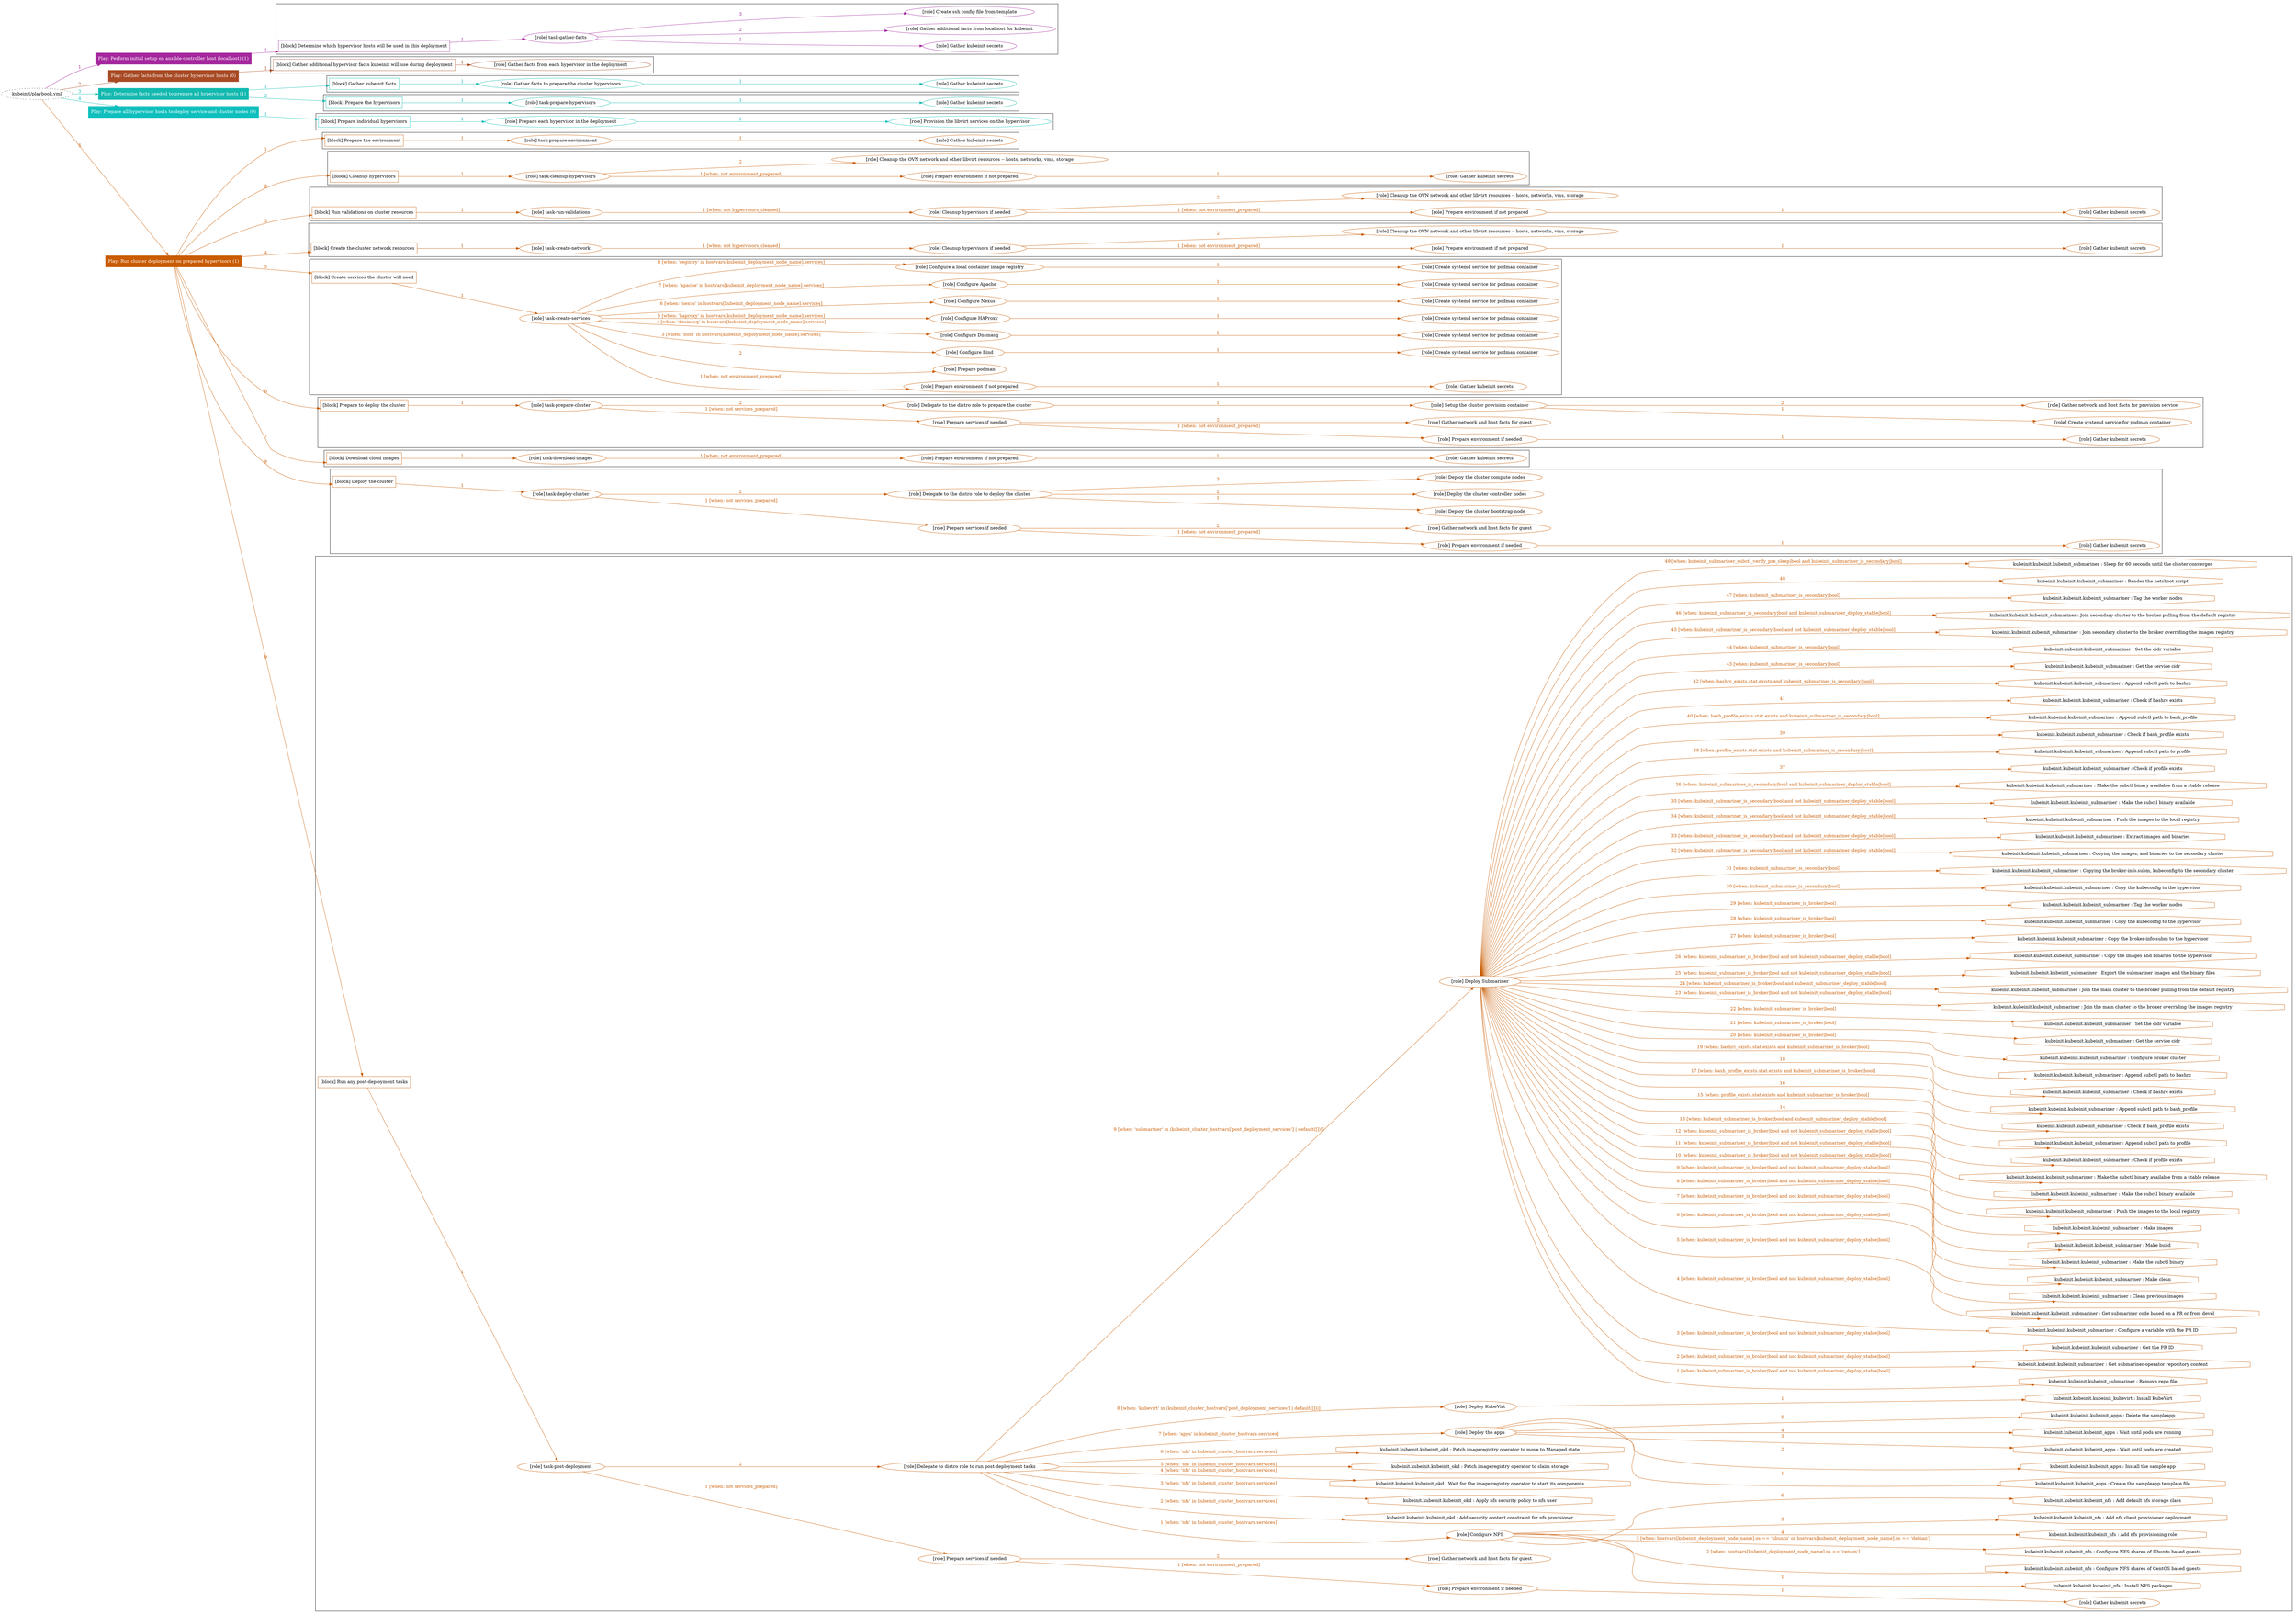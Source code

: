 digraph {
	graph [concentrate=true ordering=in rankdir=LR ratio=fill]
	edge [esep=5 sep=10]
	"kubeinit/playbook.yml" [URL="/home/runner/work/kubeinit/kubeinit/kubeinit/playbook.yml" id=playbook_ad60183f style=dotted]
	"kubeinit/playbook.yml" -> play_cece1ac6 [label="1 " color="#a4289d" fontcolor="#a4289d" id=edge_65a14be2 labeltooltip="1 " tooltip="1 "]
	subgraph "Play: Perform initial setup on ansible-controller host (localhost) (1)" {
		play_cece1ac6 [label="Play: Perform initial setup on ansible-controller host (localhost) (1)" URL="/home/runner/work/kubeinit/kubeinit/kubeinit/playbook.yml" color="#a4289d" fontcolor="#ffffff" id=play_cece1ac6 shape=box style=filled tooltip=localhost]
		play_cece1ac6 -> block_fd06d616 [label=1 color="#a4289d" fontcolor="#a4289d" id=edge_a18bb684 labeltooltip=1 tooltip=1]
		subgraph cluster_block_fd06d616 {
			block_fd06d616 [label="[block] Determine which hypervisor hosts will be used in this deployment" URL="/home/runner/work/kubeinit/kubeinit/kubeinit/playbook.yml" color="#a4289d" id=block_fd06d616 labeltooltip="Determine which hypervisor hosts will be used in this deployment" shape=box tooltip="Determine which hypervisor hosts will be used in this deployment"]
			block_fd06d616 -> role_e3039b0b [label="1 " color="#a4289d" fontcolor="#a4289d" id=edge_5ab3ee2c labeltooltip="1 " tooltip="1 "]
			subgraph "task-gather-facts" {
				role_e3039b0b [label="[role] task-gather-facts" URL="/home/runner/work/kubeinit/kubeinit/kubeinit/playbook.yml" color="#a4289d" id=role_e3039b0b tooltip="task-gather-facts"]
				role_e3039b0b -> role_b7552e47 [label="1 " color="#a4289d" fontcolor="#a4289d" id=edge_edece34d labeltooltip="1 " tooltip="1 "]
				subgraph "Gather kubeinit secrets" {
					role_b7552e47 [label="[role] Gather kubeinit secrets" URL="/home/runner/.ansible/collections/ansible_collections/kubeinit/kubeinit/roles/kubeinit_prepare/tasks/build_hypervisors_group.yml" color="#a4289d" id=role_b7552e47 tooltip="Gather kubeinit secrets"]
				}
				role_e3039b0b -> role_81a92a87 [label="2 " color="#a4289d" fontcolor="#a4289d" id=edge_daee488c labeltooltip="2 " tooltip="2 "]
				subgraph "Gather additional facts from localhost for kubeinit" {
					role_81a92a87 [label="[role] Gather additional facts from localhost for kubeinit" URL="/home/runner/.ansible/collections/ansible_collections/kubeinit/kubeinit/roles/kubeinit_prepare/tasks/build_hypervisors_group.yml" color="#a4289d" id=role_81a92a87 tooltip="Gather additional facts from localhost for kubeinit"]
				}
				role_e3039b0b -> role_978ad591 [label="3 " color="#a4289d" fontcolor="#a4289d" id=edge_57fb545c labeltooltip="3 " tooltip="3 "]
				subgraph "Create ssh config file from template" {
					role_978ad591 [label="[role] Create ssh config file from template" URL="/home/runner/.ansible/collections/ansible_collections/kubeinit/kubeinit/roles/kubeinit_prepare/tasks/build_hypervisors_group.yml" color="#a4289d" id=role_978ad591 tooltip="Create ssh config file from template"]
				}
			}
		}
	}
	"kubeinit/playbook.yml" -> play_1e41aade [label="2 " color="#a84a24" fontcolor="#a84a24" id=edge_03c4326a labeltooltip="2 " tooltip="2 "]
	subgraph "Play: Gather facts from the cluster hypervisor hosts (0)" {
		play_1e41aade [label="Play: Gather facts from the cluster hypervisor hosts (0)" URL="/home/runner/work/kubeinit/kubeinit/kubeinit/playbook.yml" color="#a84a24" fontcolor="#ffffff" id=play_1e41aade shape=box style=filled tooltip="Play: Gather facts from the cluster hypervisor hosts (0)"]
		play_1e41aade -> block_2b52bb84 [label=1 color="#a84a24" fontcolor="#a84a24" id=edge_0d8b936f labeltooltip=1 tooltip=1]
		subgraph cluster_block_2b52bb84 {
			block_2b52bb84 [label="[block] Gather additional hypervisor facts kubeinit will use during deployment" URL="/home/runner/work/kubeinit/kubeinit/kubeinit/playbook.yml" color="#a84a24" id=block_2b52bb84 labeltooltip="Gather additional hypervisor facts kubeinit will use during deployment" shape=box tooltip="Gather additional hypervisor facts kubeinit will use during deployment"]
			block_2b52bb84 -> role_53061282 [label="1 " color="#a84a24" fontcolor="#a84a24" id=edge_e0c5b781 labeltooltip="1 " tooltip="1 "]
			subgraph "Gather facts from each hypervisor in the deployment" {
				role_53061282 [label="[role] Gather facts from each hypervisor in the deployment" URL="/home/runner/work/kubeinit/kubeinit/kubeinit/playbook.yml" color="#a84a24" id=role_53061282 tooltip="Gather facts from each hypervisor in the deployment"]
			}
		}
	}
	"kubeinit/playbook.yml" -> play_ac95c499 [label="3 " color="#13b9af" fontcolor="#13b9af" id=edge_09df9b7d labeltooltip="3 " tooltip="3 "]
	subgraph "Play: Determine facts needed to prepare all hypervisor hosts (1)" {
		play_ac95c499 [label="Play: Determine facts needed to prepare all hypervisor hosts (1)" URL="/home/runner/work/kubeinit/kubeinit/kubeinit/playbook.yml" color="#13b9af" fontcolor="#ffffff" id=play_ac95c499 shape=box style=filled tooltip=localhost]
		play_ac95c499 -> block_36a628ee [label=1 color="#13b9af" fontcolor="#13b9af" id=edge_0772069d labeltooltip=1 tooltip=1]
		subgraph cluster_block_36a628ee {
			block_36a628ee [label="[block] Gather kubeinit facts" URL="/home/runner/work/kubeinit/kubeinit/kubeinit/playbook.yml" color="#13b9af" id=block_36a628ee labeltooltip="Gather kubeinit facts" shape=box tooltip="Gather kubeinit facts"]
			block_36a628ee -> role_cbf0aeb1 [label="1 " color="#13b9af" fontcolor="#13b9af" id=edge_faa284de labeltooltip="1 " tooltip="1 "]
			subgraph "Gather facts to prepare the cluster hypervisors" {
				role_cbf0aeb1 [label="[role] Gather facts to prepare the cluster hypervisors" URL="/home/runner/work/kubeinit/kubeinit/kubeinit/playbook.yml" color="#13b9af" id=role_cbf0aeb1 tooltip="Gather facts to prepare the cluster hypervisors"]
				role_cbf0aeb1 -> role_8e5c6351 [label="1 " color="#13b9af" fontcolor="#13b9af" id=edge_2a69eae1 labeltooltip="1 " tooltip="1 "]
				subgraph "Gather kubeinit secrets" {
					role_8e5c6351 [label="[role] Gather kubeinit secrets" URL="/home/runner/.ansible/collections/ansible_collections/kubeinit/kubeinit/roles/kubeinit_prepare/tasks/gather_kubeinit_facts.yml" color="#13b9af" id=role_8e5c6351 tooltip="Gather kubeinit secrets"]
				}
			}
		}
		play_ac95c499 -> block_b63ed584 [label=2 color="#13b9af" fontcolor="#13b9af" id=edge_848e4047 labeltooltip=2 tooltip=2]
		subgraph cluster_block_b63ed584 {
			block_b63ed584 [label="[block] Prepare the hypervisors" URL="/home/runner/work/kubeinit/kubeinit/kubeinit/playbook.yml" color="#13b9af" id=block_b63ed584 labeltooltip="Prepare the hypervisors" shape=box tooltip="Prepare the hypervisors"]
			block_b63ed584 -> role_916aba09 [label="1 " color="#13b9af" fontcolor="#13b9af" id=edge_2561881d labeltooltip="1 " tooltip="1 "]
			subgraph "task-prepare-hypervisors" {
				role_916aba09 [label="[role] task-prepare-hypervisors" URL="/home/runner/work/kubeinit/kubeinit/kubeinit/playbook.yml" color="#13b9af" id=role_916aba09 tooltip="task-prepare-hypervisors"]
				role_916aba09 -> role_af4da5d4 [label="1 " color="#13b9af" fontcolor="#13b9af" id=edge_c5b6f234 labeltooltip="1 " tooltip="1 "]
				subgraph "Gather kubeinit secrets" {
					role_af4da5d4 [label="[role] Gather kubeinit secrets" URL="/home/runner/.ansible/collections/ansible_collections/kubeinit/kubeinit/roles/kubeinit_prepare/tasks/gather_kubeinit_facts.yml" color="#13b9af" id=role_af4da5d4 tooltip="Gather kubeinit secrets"]
				}
			}
		}
	}
	"kubeinit/playbook.yml" -> play_f9877fc4 [label="4 " color="#0dbfbd" fontcolor="#0dbfbd" id=edge_fd8f92bb labeltooltip="4 " tooltip="4 "]
	subgraph "Play: Prepare all hypervisor hosts to deploy service and cluster nodes (0)" {
		play_f9877fc4 [label="Play: Prepare all hypervisor hosts to deploy service and cluster nodes (0)" URL="/home/runner/work/kubeinit/kubeinit/kubeinit/playbook.yml" color="#0dbfbd" fontcolor="#ffffff" id=play_f9877fc4 shape=box style=filled tooltip="Play: Prepare all hypervisor hosts to deploy service and cluster nodes (0)"]
		play_f9877fc4 -> block_7559ed68 [label=1 color="#0dbfbd" fontcolor="#0dbfbd" id=edge_e287f55c labeltooltip=1 tooltip=1]
		subgraph cluster_block_7559ed68 {
			block_7559ed68 [label="[block] Prepare individual hypervisors" URL="/home/runner/work/kubeinit/kubeinit/kubeinit/playbook.yml" color="#0dbfbd" id=block_7559ed68 labeltooltip="Prepare individual hypervisors" shape=box tooltip="Prepare individual hypervisors"]
			block_7559ed68 -> role_84bd6639 [label="1 " color="#0dbfbd" fontcolor="#0dbfbd" id=edge_7f449887 labeltooltip="1 " tooltip="1 "]
			subgraph "Prepare each hypervisor in the deployment" {
				role_84bd6639 [label="[role] Prepare each hypervisor in the deployment" URL="/home/runner/work/kubeinit/kubeinit/kubeinit/playbook.yml" color="#0dbfbd" id=role_84bd6639 tooltip="Prepare each hypervisor in the deployment"]
				role_84bd6639 -> role_3de81b67 [label="1 " color="#0dbfbd" fontcolor="#0dbfbd" id=edge_8eaecc7b labeltooltip="1 " tooltip="1 "]
				subgraph "Provision the libvirt services on the hypervisor" {
					role_3de81b67 [label="[role] Provision the libvirt services on the hypervisor" URL="/home/runner/.ansible/collections/ansible_collections/kubeinit/kubeinit/roles/kubeinit_prepare/tasks/prepare_hypervisor.yml" color="#0dbfbd" id=role_3de81b67 tooltip="Provision the libvirt services on the hypervisor"]
				}
			}
		}
	}
	"kubeinit/playbook.yml" -> play_80da6532 [label="5 " color="#c95c03" fontcolor="#c95c03" id=edge_d266ef6f labeltooltip="5 " tooltip="5 "]
	subgraph "Play: Run cluster deployment on prepared hypervisors (1)" {
		play_80da6532 [label="Play: Run cluster deployment on prepared hypervisors (1)" URL="/home/runner/work/kubeinit/kubeinit/kubeinit/playbook.yml" color="#c95c03" fontcolor="#ffffff" id=play_80da6532 shape=box style=filled tooltip=localhost]
		play_80da6532 -> block_f6592e43 [label=1 color="#c95c03" fontcolor="#c95c03" id=edge_abd21b66 labeltooltip=1 tooltip=1]
		subgraph cluster_block_f6592e43 {
			block_f6592e43 [label="[block] Prepare the environment" URL="/home/runner/work/kubeinit/kubeinit/kubeinit/playbook.yml" color="#c95c03" id=block_f6592e43 labeltooltip="Prepare the environment" shape=box tooltip="Prepare the environment"]
			block_f6592e43 -> role_ce744244 [label="1 " color="#c95c03" fontcolor="#c95c03" id=edge_6d5e2ede labeltooltip="1 " tooltip="1 "]
			subgraph "task-prepare-environment" {
				role_ce744244 [label="[role] task-prepare-environment" URL="/home/runner/work/kubeinit/kubeinit/kubeinit/playbook.yml" color="#c95c03" id=role_ce744244 tooltip="task-prepare-environment"]
				role_ce744244 -> role_93858b27 [label="1 " color="#c95c03" fontcolor="#c95c03" id=edge_8d7203f3 labeltooltip="1 " tooltip="1 "]
				subgraph "Gather kubeinit secrets" {
					role_93858b27 [label="[role] Gather kubeinit secrets" URL="/home/runner/.ansible/collections/ansible_collections/kubeinit/kubeinit/roles/kubeinit_prepare/tasks/gather_kubeinit_facts.yml" color="#c95c03" id=role_93858b27 tooltip="Gather kubeinit secrets"]
				}
			}
		}
		play_80da6532 -> block_f20b3f7f [label=2 color="#c95c03" fontcolor="#c95c03" id=edge_8fdb8c9e labeltooltip=2 tooltip=2]
		subgraph cluster_block_f20b3f7f {
			block_f20b3f7f [label="[block] Cleanup hypervisors" URL="/home/runner/work/kubeinit/kubeinit/kubeinit/playbook.yml" color="#c95c03" id=block_f20b3f7f labeltooltip="Cleanup hypervisors" shape=box tooltip="Cleanup hypervisors"]
			block_f20b3f7f -> role_31164bc8 [label="1 " color="#c95c03" fontcolor="#c95c03" id=edge_e8cfc696 labeltooltip="1 " tooltip="1 "]
			subgraph "task-cleanup-hypervisors" {
				role_31164bc8 [label="[role] task-cleanup-hypervisors" URL="/home/runner/work/kubeinit/kubeinit/kubeinit/playbook.yml" color="#c95c03" id=role_31164bc8 tooltip="task-cleanup-hypervisors"]
				role_31164bc8 -> role_130c6072 [label="1 [when: not environment_prepared]" color="#c95c03" fontcolor="#c95c03" id=edge_a6b10ea6 labeltooltip="1 [when: not environment_prepared]" tooltip="1 [when: not environment_prepared]"]
				subgraph "Prepare environment if not prepared" {
					role_130c6072 [label="[role] Prepare environment if not prepared" URL="/home/runner/.ansible/collections/ansible_collections/kubeinit/kubeinit/roles/kubeinit_prepare/tasks/cleanup_hypervisors.yml" color="#c95c03" id=role_130c6072 tooltip="Prepare environment if not prepared"]
					role_130c6072 -> role_ef2b8b40 [label="1 " color="#c95c03" fontcolor="#c95c03" id=edge_bd7a1221 labeltooltip="1 " tooltip="1 "]
					subgraph "Gather kubeinit secrets" {
						role_ef2b8b40 [label="[role] Gather kubeinit secrets" URL="/home/runner/.ansible/collections/ansible_collections/kubeinit/kubeinit/roles/kubeinit_prepare/tasks/gather_kubeinit_facts.yml" color="#c95c03" id=role_ef2b8b40 tooltip="Gather kubeinit secrets"]
					}
				}
				role_31164bc8 -> role_41517e1d [label="2 " color="#c95c03" fontcolor="#c95c03" id=edge_548c1698 labeltooltip="2 " tooltip="2 "]
				subgraph "Cleanup the OVN network and other libvirt resources -- hosts, networks, vms, storage" {
					role_41517e1d [label="[role] Cleanup the OVN network and other libvirt resources -- hosts, networks, vms, storage" URL="/home/runner/.ansible/collections/ansible_collections/kubeinit/kubeinit/roles/kubeinit_prepare/tasks/cleanup_hypervisors.yml" color="#c95c03" id=role_41517e1d tooltip="Cleanup the OVN network and other libvirt resources -- hosts, networks, vms, storage"]
				}
			}
		}
		play_80da6532 -> block_58fe3504 [label=3 color="#c95c03" fontcolor="#c95c03" id=edge_8f25218e labeltooltip=3 tooltip=3]
		subgraph cluster_block_58fe3504 {
			block_58fe3504 [label="[block] Run validations on cluster resources" URL="/home/runner/work/kubeinit/kubeinit/kubeinit/playbook.yml" color="#c95c03" id=block_58fe3504 labeltooltip="Run validations on cluster resources" shape=box tooltip="Run validations on cluster resources"]
			block_58fe3504 -> role_65a0d612 [label="1 " color="#c95c03" fontcolor="#c95c03" id=edge_5299fce8 labeltooltip="1 " tooltip="1 "]
			subgraph "task-run-validations" {
				role_65a0d612 [label="[role] task-run-validations" URL="/home/runner/work/kubeinit/kubeinit/kubeinit/playbook.yml" color="#c95c03" id=role_65a0d612 tooltip="task-run-validations"]
				role_65a0d612 -> role_e14d0d27 [label="1 [when: not hypervisors_cleaned]" color="#c95c03" fontcolor="#c95c03" id=edge_c5b95f22 labeltooltip="1 [when: not hypervisors_cleaned]" tooltip="1 [when: not hypervisors_cleaned]"]
				subgraph "Cleanup hypervisors if needed" {
					role_e14d0d27 [label="[role] Cleanup hypervisors if needed" URL="/home/runner/.ansible/collections/ansible_collections/kubeinit/kubeinit/roles/kubeinit_validations/tasks/main.yml" color="#c95c03" id=role_e14d0d27 tooltip="Cleanup hypervisors if needed"]
					role_e14d0d27 -> role_853f4d66 [label="1 [when: not environment_prepared]" color="#c95c03" fontcolor="#c95c03" id=edge_2652571a labeltooltip="1 [when: not environment_prepared]" tooltip="1 [when: not environment_prepared]"]
					subgraph "Prepare environment if not prepared" {
						role_853f4d66 [label="[role] Prepare environment if not prepared" URL="/home/runner/.ansible/collections/ansible_collections/kubeinit/kubeinit/roles/kubeinit_prepare/tasks/cleanup_hypervisors.yml" color="#c95c03" id=role_853f4d66 tooltip="Prepare environment if not prepared"]
						role_853f4d66 -> role_f19dd1e9 [label="1 " color="#c95c03" fontcolor="#c95c03" id=edge_ec896b1d labeltooltip="1 " tooltip="1 "]
						subgraph "Gather kubeinit secrets" {
							role_f19dd1e9 [label="[role] Gather kubeinit secrets" URL="/home/runner/.ansible/collections/ansible_collections/kubeinit/kubeinit/roles/kubeinit_prepare/tasks/gather_kubeinit_facts.yml" color="#c95c03" id=role_f19dd1e9 tooltip="Gather kubeinit secrets"]
						}
					}
					role_e14d0d27 -> role_82bf12bf [label="2 " color="#c95c03" fontcolor="#c95c03" id=edge_2faf21c2 labeltooltip="2 " tooltip="2 "]
					subgraph "Cleanup the OVN network and other libvirt resources -- hosts, networks, vms, storage" {
						role_82bf12bf [label="[role] Cleanup the OVN network and other libvirt resources -- hosts, networks, vms, storage" URL="/home/runner/.ansible/collections/ansible_collections/kubeinit/kubeinit/roles/kubeinit_prepare/tasks/cleanup_hypervisors.yml" color="#c95c03" id=role_82bf12bf tooltip="Cleanup the OVN network and other libvirt resources -- hosts, networks, vms, storage"]
					}
				}
			}
		}
		play_80da6532 -> block_dcd68fca [label=4 color="#c95c03" fontcolor="#c95c03" id=edge_a70e0537 labeltooltip=4 tooltip=4]
		subgraph cluster_block_dcd68fca {
			block_dcd68fca [label="[block] Create the cluster network resources" URL="/home/runner/work/kubeinit/kubeinit/kubeinit/playbook.yml" color="#c95c03" id=block_dcd68fca labeltooltip="Create the cluster network resources" shape=box tooltip="Create the cluster network resources"]
			block_dcd68fca -> role_83bf5cc8 [label="1 " color="#c95c03" fontcolor="#c95c03" id=edge_1f665d8c labeltooltip="1 " tooltip="1 "]
			subgraph "task-create-network" {
				role_83bf5cc8 [label="[role] task-create-network" URL="/home/runner/work/kubeinit/kubeinit/kubeinit/playbook.yml" color="#c95c03" id=role_83bf5cc8 tooltip="task-create-network"]
				role_83bf5cc8 -> role_6d51af07 [label="1 [when: not hypervisors_cleaned]" color="#c95c03" fontcolor="#c95c03" id=edge_3819456f labeltooltip="1 [when: not hypervisors_cleaned]" tooltip="1 [when: not hypervisors_cleaned]"]
				subgraph "Cleanup hypervisors if needed" {
					role_6d51af07 [label="[role] Cleanup hypervisors if needed" URL="/home/runner/.ansible/collections/ansible_collections/kubeinit/kubeinit/roles/kubeinit_libvirt/tasks/create_network.yml" color="#c95c03" id=role_6d51af07 tooltip="Cleanup hypervisors if needed"]
					role_6d51af07 -> role_7b2dba90 [label="1 [when: not environment_prepared]" color="#c95c03" fontcolor="#c95c03" id=edge_5691a843 labeltooltip="1 [when: not environment_prepared]" tooltip="1 [when: not environment_prepared]"]
					subgraph "Prepare environment if not prepared" {
						role_7b2dba90 [label="[role] Prepare environment if not prepared" URL="/home/runner/.ansible/collections/ansible_collections/kubeinit/kubeinit/roles/kubeinit_prepare/tasks/cleanup_hypervisors.yml" color="#c95c03" id=role_7b2dba90 tooltip="Prepare environment if not prepared"]
						role_7b2dba90 -> role_67ebce95 [label="1 " color="#c95c03" fontcolor="#c95c03" id=edge_7c03d178 labeltooltip="1 " tooltip="1 "]
						subgraph "Gather kubeinit secrets" {
							role_67ebce95 [label="[role] Gather kubeinit secrets" URL="/home/runner/.ansible/collections/ansible_collections/kubeinit/kubeinit/roles/kubeinit_prepare/tasks/gather_kubeinit_facts.yml" color="#c95c03" id=role_67ebce95 tooltip="Gather kubeinit secrets"]
						}
					}
					role_6d51af07 -> role_9f61a4c2 [label="2 " color="#c95c03" fontcolor="#c95c03" id=edge_ad7f6400 labeltooltip="2 " tooltip="2 "]
					subgraph "Cleanup the OVN network and other libvirt resources -- hosts, networks, vms, storage" {
						role_9f61a4c2 [label="[role] Cleanup the OVN network and other libvirt resources -- hosts, networks, vms, storage" URL="/home/runner/.ansible/collections/ansible_collections/kubeinit/kubeinit/roles/kubeinit_prepare/tasks/cleanup_hypervisors.yml" color="#c95c03" id=role_9f61a4c2 tooltip="Cleanup the OVN network and other libvirt resources -- hosts, networks, vms, storage"]
					}
				}
			}
		}
		play_80da6532 -> block_94efd6dc [label=5 color="#c95c03" fontcolor="#c95c03" id=edge_63f88466 labeltooltip=5 tooltip=5]
		subgraph cluster_block_94efd6dc {
			block_94efd6dc [label="[block] Create services the cluster will need" URL="/home/runner/work/kubeinit/kubeinit/kubeinit/playbook.yml" color="#c95c03" id=block_94efd6dc labeltooltip="Create services the cluster will need" shape=box tooltip="Create services the cluster will need"]
			block_94efd6dc -> role_9e90902c [label="1 " color="#c95c03" fontcolor="#c95c03" id=edge_1bb65729 labeltooltip="1 " tooltip="1 "]
			subgraph "task-create-services" {
				role_9e90902c [label="[role] task-create-services" URL="/home/runner/work/kubeinit/kubeinit/kubeinit/playbook.yml" color="#c95c03" id=role_9e90902c tooltip="task-create-services"]
				role_9e90902c -> role_e419e77b [label="1 [when: not environment_prepared]" color="#c95c03" fontcolor="#c95c03" id=edge_e2e782a6 labeltooltip="1 [when: not environment_prepared]" tooltip="1 [when: not environment_prepared]"]
				subgraph "Prepare environment if not prepared" {
					role_e419e77b [label="[role] Prepare environment if not prepared" URL="/home/runner/.ansible/collections/ansible_collections/kubeinit/kubeinit/roles/kubeinit_services/tasks/main.yml" color="#c95c03" id=role_e419e77b tooltip="Prepare environment if not prepared"]
					role_e419e77b -> role_c23b8c14 [label="1 " color="#c95c03" fontcolor="#c95c03" id=edge_cc9dd710 labeltooltip="1 " tooltip="1 "]
					subgraph "Gather kubeinit secrets" {
						role_c23b8c14 [label="[role] Gather kubeinit secrets" URL="/home/runner/.ansible/collections/ansible_collections/kubeinit/kubeinit/roles/kubeinit_prepare/tasks/gather_kubeinit_facts.yml" color="#c95c03" id=role_c23b8c14 tooltip="Gather kubeinit secrets"]
					}
				}
				role_9e90902c -> role_bb7f4485 [label="2 " color="#c95c03" fontcolor="#c95c03" id=edge_681e8de4 labeltooltip="2 " tooltip="2 "]
				subgraph "Prepare podman" {
					role_bb7f4485 [label="[role] Prepare podman" URL="/home/runner/.ansible/collections/ansible_collections/kubeinit/kubeinit/roles/kubeinit_services/tasks/00_create_service_pod.yml" color="#c95c03" id=role_bb7f4485 tooltip="Prepare podman"]
				}
				role_9e90902c -> role_fe032dbb [label="3 [when: 'bind' in hostvars[kubeinit_deployment_node_name].services]" color="#c95c03" fontcolor="#c95c03" id=edge_546c966b labeltooltip="3 [when: 'bind' in hostvars[kubeinit_deployment_node_name].services]" tooltip="3 [when: 'bind' in hostvars[kubeinit_deployment_node_name].services]"]
				subgraph "Configure Bind" {
					role_fe032dbb [label="[role] Configure Bind" URL="/home/runner/.ansible/collections/ansible_collections/kubeinit/kubeinit/roles/kubeinit_services/tasks/start_services_containers.yml" color="#c95c03" id=role_fe032dbb tooltip="Configure Bind"]
					role_fe032dbb -> role_b670cc78 [label="1 " color="#c95c03" fontcolor="#c95c03" id=edge_db578915 labeltooltip="1 " tooltip="1 "]
					subgraph "Create systemd service for podman container" {
						role_b670cc78 [label="[role] Create systemd service for podman container" URL="/home/runner/.ansible/collections/ansible_collections/kubeinit/kubeinit/roles/kubeinit_bind/tasks/main.yml" color="#c95c03" id=role_b670cc78 tooltip="Create systemd service for podman container"]
					}
				}
				role_9e90902c -> role_253d1d1d [label="4 [when: 'dnsmasq' in hostvars[kubeinit_deployment_node_name].services]" color="#c95c03" fontcolor="#c95c03" id=edge_25830082 labeltooltip="4 [when: 'dnsmasq' in hostvars[kubeinit_deployment_node_name].services]" tooltip="4 [when: 'dnsmasq' in hostvars[kubeinit_deployment_node_name].services]"]
				subgraph "Configure Dnsmasq" {
					role_253d1d1d [label="[role] Configure Dnsmasq" URL="/home/runner/.ansible/collections/ansible_collections/kubeinit/kubeinit/roles/kubeinit_services/tasks/start_services_containers.yml" color="#c95c03" id=role_253d1d1d tooltip="Configure Dnsmasq"]
					role_253d1d1d -> role_24fac7f8 [label="1 " color="#c95c03" fontcolor="#c95c03" id=edge_076f47fa labeltooltip="1 " tooltip="1 "]
					subgraph "Create systemd service for podman container" {
						role_24fac7f8 [label="[role] Create systemd service for podman container" URL="/home/runner/.ansible/collections/ansible_collections/kubeinit/kubeinit/roles/kubeinit_dnsmasq/tasks/main.yml" color="#c95c03" id=role_24fac7f8 tooltip="Create systemd service for podman container"]
					}
				}
				role_9e90902c -> role_13934aec [label="5 [when: 'haproxy' in hostvars[kubeinit_deployment_node_name].services]" color="#c95c03" fontcolor="#c95c03" id=edge_9b0f7577 labeltooltip="5 [when: 'haproxy' in hostvars[kubeinit_deployment_node_name].services]" tooltip="5 [when: 'haproxy' in hostvars[kubeinit_deployment_node_name].services]"]
				subgraph "Configure HAProxy" {
					role_13934aec [label="[role] Configure HAProxy" URL="/home/runner/.ansible/collections/ansible_collections/kubeinit/kubeinit/roles/kubeinit_services/tasks/start_services_containers.yml" color="#c95c03" id=role_13934aec tooltip="Configure HAProxy"]
					role_13934aec -> role_63f2cc02 [label="1 " color="#c95c03" fontcolor="#c95c03" id=edge_cb2d682f labeltooltip="1 " tooltip="1 "]
					subgraph "Create systemd service for podman container" {
						role_63f2cc02 [label="[role] Create systemd service for podman container" URL="/home/runner/.ansible/collections/ansible_collections/kubeinit/kubeinit/roles/kubeinit_haproxy/tasks/main.yml" color="#c95c03" id=role_63f2cc02 tooltip="Create systemd service for podman container"]
					}
				}
				role_9e90902c -> role_30fd66f1 [label="6 [when: 'nexus' in hostvars[kubeinit_deployment_node_name].services]" color="#c95c03" fontcolor="#c95c03" id=edge_b8e03fcd labeltooltip="6 [when: 'nexus' in hostvars[kubeinit_deployment_node_name].services]" tooltip="6 [when: 'nexus' in hostvars[kubeinit_deployment_node_name].services]"]
				subgraph "Configure Nexus" {
					role_30fd66f1 [label="[role] Configure Nexus" URL="/home/runner/.ansible/collections/ansible_collections/kubeinit/kubeinit/roles/kubeinit_services/tasks/start_services_containers.yml" color="#c95c03" id=role_30fd66f1 tooltip="Configure Nexus"]
					role_30fd66f1 -> role_af487c20 [label="1 " color="#c95c03" fontcolor="#c95c03" id=edge_cbcf23cc labeltooltip="1 " tooltip="1 "]
					subgraph "Create systemd service for podman container" {
						role_af487c20 [label="[role] Create systemd service for podman container" URL="/home/runner/.ansible/collections/ansible_collections/kubeinit/kubeinit/roles/kubeinit_nexus/tasks/main.yml" color="#c95c03" id=role_af487c20 tooltip="Create systemd service for podman container"]
					}
				}
				role_9e90902c -> role_94b656ef [label="7 [when: 'apache' in hostvars[kubeinit_deployment_node_name].services]" color="#c95c03" fontcolor="#c95c03" id=edge_4a28fa4f labeltooltip="7 [when: 'apache' in hostvars[kubeinit_deployment_node_name].services]" tooltip="7 [when: 'apache' in hostvars[kubeinit_deployment_node_name].services]"]
				subgraph "Configure Apache" {
					role_94b656ef [label="[role] Configure Apache" URL="/home/runner/.ansible/collections/ansible_collections/kubeinit/kubeinit/roles/kubeinit_services/tasks/start_services_containers.yml" color="#c95c03" id=role_94b656ef tooltip="Configure Apache"]
					role_94b656ef -> role_be2a0b2e [label="1 " color="#c95c03" fontcolor="#c95c03" id=edge_d942d48c labeltooltip="1 " tooltip="1 "]
					subgraph "Create systemd service for podman container" {
						role_be2a0b2e [label="[role] Create systemd service for podman container" URL="/home/runner/.ansible/collections/ansible_collections/kubeinit/kubeinit/roles/kubeinit_apache/tasks/main.yml" color="#c95c03" id=role_be2a0b2e tooltip="Create systemd service for podman container"]
					}
				}
				role_9e90902c -> role_f1fea96a [label="8 [when: 'registry' in hostvars[kubeinit_deployment_node_name].services]" color="#c95c03" fontcolor="#c95c03" id=edge_17438b49 labeltooltip="8 [when: 'registry' in hostvars[kubeinit_deployment_node_name].services]" tooltip="8 [when: 'registry' in hostvars[kubeinit_deployment_node_name].services]"]
				subgraph "Configure a local container image registry" {
					role_f1fea96a [label="[role] Configure a local container image registry" URL="/home/runner/.ansible/collections/ansible_collections/kubeinit/kubeinit/roles/kubeinit_services/tasks/start_services_containers.yml" color="#c95c03" id=role_f1fea96a tooltip="Configure a local container image registry"]
					role_f1fea96a -> role_4bc3ab03 [label="1 " color="#c95c03" fontcolor="#c95c03" id=edge_e159ee2b labeltooltip="1 " tooltip="1 "]
					subgraph "Create systemd service for podman container" {
						role_4bc3ab03 [label="[role] Create systemd service for podman container" URL="/home/runner/.ansible/collections/ansible_collections/kubeinit/kubeinit/roles/kubeinit_registry/tasks/main.yml" color="#c95c03" id=role_4bc3ab03 tooltip="Create systemd service for podman container"]
					}
				}
			}
		}
		play_80da6532 -> block_96649cb1 [label=6 color="#c95c03" fontcolor="#c95c03" id=edge_3e901ea0 labeltooltip=6 tooltip=6]
		subgraph cluster_block_96649cb1 {
			block_96649cb1 [label="[block] Prepare to deploy the cluster" URL="/home/runner/work/kubeinit/kubeinit/kubeinit/playbook.yml" color="#c95c03" id=block_96649cb1 labeltooltip="Prepare to deploy the cluster" shape=box tooltip="Prepare to deploy the cluster"]
			block_96649cb1 -> role_bf1493a2 [label="1 " color="#c95c03" fontcolor="#c95c03" id=edge_8072ffad labeltooltip="1 " tooltip="1 "]
			subgraph "task-prepare-cluster" {
				role_bf1493a2 [label="[role] task-prepare-cluster" URL="/home/runner/work/kubeinit/kubeinit/kubeinit/playbook.yml" color="#c95c03" id=role_bf1493a2 tooltip="task-prepare-cluster"]
				role_bf1493a2 -> role_5266255e [label="1 [when: not services_prepared]" color="#c95c03" fontcolor="#c95c03" id=edge_4f604607 labeltooltip="1 [when: not services_prepared]" tooltip="1 [when: not services_prepared]"]
				subgraph "Prepare services if needed" {
					role_5266255e [label="[role] Prepare services if needed" URL="/home/runner/.ansible/collections/ansible_collections/kubeinit/kubeinit/roles/kubeinit_prepare/tasks/prepare_cluster.yml" color="#c95c03" id=role_5266255e tooltip="Prepare services if needed"]
					role_5266255e -> role_cfc586a9 [label="1 [when: not environment_prepared]" color="#c95c03" fontcolor="#c95c03" id=edge_578fc06a labeltooltip="1 [when: not environment_prepared]" tooltip="1 [when: not environment_prepared]"]
					subgraph "Prepare environment if needed" {
						role_cfc586a9 [label="[role] Prepare environment if needed" URL="/home/runner/.ansible/collections/ansible_collections/kubeinit/kubeinit/roles/kubeinit_services/tasks/prepare_services.yml" color="#c95c03" id=role_cfc586a9 tooltip="Prepare environment if needed"]
						role_cfc586a9 -> role_6c749233 [label="1 " color="#c95c03" fontcolor="#c95c03" id=edge_db9f20ab labeltooltip="1 " tooltip="1 "]
						subgraph "Gather kubeinit secrets" {
							role_6c749233 [label="[role] Gather kubeinit secrets" URL="/home/runner/.ansible/collections/ansible_collections/kubeinit/kubeinit/roles/kubeinit_prepare/tasks/gather_kubeinit_facts.yml" color="#c95c03" id=role_6c749233 tooltip="Gather kubeinit secrets"]
						}
					}
					role_5266255e -> role_2e63723c [label="2 " color="#c95c03" fontcolor="#c95c03" id=edge_02188d70 labeltooltip="2 " tooltip="2 "]
					subgraph "Gather network and host facts for guest" {
						role_2e63723c [label="[role] Gather network and host facts for guest" URL="/home/runner/.ansible/collections/ansible_collections/kubeinit/kubeinit/roles/kubeinit_services/tasks/prepare_services.yml" color="#c95c03" id=role_2e63723c tooltip="Gather network and host facts for guest"]
					}
				}
				role_bf1493a2 -> role_18c1e624 [label="2 " color="#c95c03" fontcolor="#c95c03" id=edge_dd2d39ce labeltooltip="2 " tooltip="2 "]
				subgraph "Delegate to the distro role to prepare the cluster" {
					role_18c1e624 [label="[role] Delegate to the distro role to prepare the cluster" URL="/home/runner/.ansible/collections/ansible_collections/kubeinit/kubeinit/roles/kubeinit_prepare/tasks/prepare_cluster.yml" color="#c95c03" id=role_18c1e624 tooltip="Delegate to the distro role to prepare the cluster"]
					role_18c1e624 -> role_59356249 [label="1 " color="#c95c03" fontcolor="#c95c03" id=edge_10b0f180 labeltooltip="1 " tooltip="1 "]
					subgraph "Setup the cluster provision container" {
						role_59356249 [label="[role] Setup the cluster provision container" URL="/home/runner/.ansible/collections/ansible_collections/kubeinit/kubeinit/roles/kubeinit_okd/tasks/prepare_cluster.yml" color="#c95c03" id=role_59356249 tooltip="Setup the cluster provision container"]
						role_59356249 -> role_f7ef01ce [label="1 " color="#c95c03" fontcolor="#c95c03" id=edge_504837a9 labeltooltip="1 " tooltip="1 "]
						subgraph "Create systemd service for podman container" {
							role_f7ef01ce [label="[role] Create systemd service for podman container" URL="/home/runner/.ansible/collections/ansible_collections/kubeinit/kubeinit/roles/kubeinit_services/tasks/create_provision_container.yml" color="#c95c03" id=role_f7ef01ce tooltip="Create systemd service for podman container"]
						}
						role_59356249 -> role_8b67b7f6 [label="2 " color="#c95c03" fontcolor="#c95c03" id=edge_68af72e7 labeltooltip="2 " tooltip="2 "]
						subgraph "Gather network and host facts for provision service" {
							role_8b67b7f6 [label="[role] Gather network and host facts for provision service" URL="/home/runner/.ansible/collections/ansible_collections/kubeinit/kubeinit/roles/kubeinit_services/tasks/create_provision_container.yml" color="#c95c03" id=role_8b67b7f6 tooltip="Gather network and host facts for provision service"]
						}
					}
				}
			}
		}
		play_80da6532 -> block_e3d4ee34 [label=7 color="#c95c03" fontcolor="#c95c03" id=edge_07179bbd labeltooltip=7 tooltip=7]
		subgraph cluster_block_e3d4ee34 {
			block_e3d4ee34 [label="[block] Download cloud images" URL="/home/runner/work/kubeinit/kubeinit/kubeinit/playbook.yml" color="#c95c03" id=block_e3d4ee34 labeltooltip="Download cloud images" shape=box tooltip="Download cloud images"]
			block_e3d4ee34 -> role_2de01d8f [label="1 " color="#c95c03" fontcolor="#c95c03" id=edge_88b0dd0a labeltooltip="1 " tooltip="1 "]
			subgraph "task-download-images" {
				role_2de01d8f [label="[role] task-download-images" URL="/home/runner/work/kubeinit/kubeinit/kubeinit/playbook.yml" color="#c95c03" id=role_2de01d8f tooltip="task-download-images"]
				role_2de01d8f -> role_069edf12 [label="1 [when: not environment_prepared]" color="#c95c03" fontcolor="#c95c03" id=edge_dbb92ce1 labeltooltip="1 [when: not environment_prepared]" tooltip="1 [when: not environment_prepared]"]
				subgraph "Prepare environment if not prepared" {
					role_069edf12 [label="[role] Prepare environment if not prepared" URL="/home/runner/.ansible/collections/ansible_collections/kubeinit/kubeinit/roles/kubeinit_libvirt/tasks/download_cloud_images.yml" color="#c95c03" id=role_069edf12 tooltip="Prepare environment if not prepared"]
					role_069edf12 -> role_199814d3 [label="1 " color="#c95c03" fontcolor="#c95c03" id=edge_69238b00 labeltooltip="1 " tooltip="1 "]
					subgraph "Gather kubeinit secrets" {
						role_199814d3 [label="[role] Gather kubeinit secrets" URL="/home/runner/.ansible/collections/ansible_collections/kubeinit/kubeinit/roles/kubeinit_prepare/tasks/gather_kubeinit_facts.yml" color="#c95c03" id=role_199814d3 tooltip="Gather kubeinit secrets"]
					}
				}
			}
		}
		play_80da6532 -> block_6e559c1e [label=8 color="#c95c03" fontcolor="#c95c03" id=edge_46105c86 labeltooltip=8 tooltip=8]
		subgraph cluster_block_6e559c1e {
			block_6e559c1e [label="[block] Deploy the cluster" URL="/home/runner/work/kubeinit/kubeinit/kubeinit/playbook.yml" color="#c95c03" id=block_6e559c1e labeltooltip="Deploy the cluster" shape=box tooltip="Deploy the cluster"]
			block_6e559c1e -> role_0ff6d2b3 [label="1 " color="#c95c03" fontcolor="#c95c03" id=edge_e4cbbd78 labeltooltip="1 " tooltip="1 "]
			subgraph "task-deploy-cluster" {
				role_0ff6d2b3 [label="[role] task-deploy-cluster" URL="/home/runner/work/kubeinit/kubeinit/kubeinit/playbook.yml" color="#c95c03" id=role_0ff6d2b3 tooltip="task-deploy-cluster"]
				role_0ff6d2b3 -> role_76f10866 [label="1 [when: not services_prepared]" color="#c95c03" fontcolor="#c95c03" id=edge_f349eb31 labeltooltip="1 [when: not services_prepared]" tooltip="1 [when: not services_prepared]"]
				subgraph "Prepare services if needed" {
					role_76f10866 [label="[role] Prepare services if needed" URL="/home/runner/.ansible/collections/ansible_collections/kubeinit/kubeinit/roles/kubeinit_prepare/tasks/deploy_cluster.yml" color="#c95c03" id=role_76f10866 tooltip="Prepare services if needed"]
					role_76f10866 -> role_c64693b5 [label="1 [when: not environment_prepared]" color="#c95c03" fontcolor="#c95c03" id=edge_851f604c labeltooltip="1 [when: not environment_prepared]" tooltip="1 [when: not environment_prepared]"]
					subgraph "Prepare environment if needed" {
						role_c64693b5 [label="[role] Prepare environment if needed" URL="/home/runner/.ansible/collections/ansible_collections/kubeinit/kubeinit/roles/kubeinit_services/tasks/prepare_services.yml" color="#c95c03" id=role_c64693b5 tooltip="Prepare environment if needed"]
						role_c64693b5 -> role_952d2b55 [label="1 " color="#c95c03" fontcolor="#c95c03" id=edge_06207ad8 labeltooltip="1 " tooltip="1 "]
						subgraph "Gather kubeinit secrets" {
							role_952d2b55 [label="[role] Gather kubeinit secrets" URL="/home/runner/.ansible/collections/ansible_collections/kubeinit/kubeinit/roles/kubeinit_prepare/tasks/gather_kubeinit_facts.yml" color="#c95c03" id=role_952d2b55 tooltip="Gather kubeinit secrets"]
						}
					}
					role_76f10866 -> role_b3ebfd62 [label="2 " color="#c95c03" fontcolor="#c95c03" id=edge_4a07fc98 labeltooltip="2 " tooltip="2 "]
					subgraph "Gather network and host facts for guest" {
						role_b3ebfd62 [label="[role] Gather network and host facts for guest" URL="/home/runner/.ansible/collections/ansible_collections/kubeinit/kubeinit/roles/kubeinit_services/tasks/prepare_services.yml" color="#c95c03" id=role_b3ebfd62 tooltip="Gather network and host facts for guest"]
					}
				}
				role_0ff6d2b3 -> role_bd052f98 [label="2 " color="#c95c03" fontcolor="#c95c03" id=edge_a2cee279 labeltooltip="2 " tooltip="2 "]
				subgraph "Delegate to the distro role to deploy the cluster" {
					role_bd052f98 [label="[role] Delegate to the distro role to deploy the cluster" URL="/home/runner/.ansible/collections/ansible_collections/kubeinit/kubeinit/roles/kubeinit_prepare/tasks/deploy_cluster.yml" color="#c95c03" id=role_bd052f98 tooltip="Delegate to the distro role to deploy the cluster"]
					role_bd052f98 -> role_30aae7a6 [label="1 " color="#c95c03" fontcolor="#c95c03" id=edge_6b77f29c labeltooltip="1 " tooltip="1 "]
					subgraph "Deploy the cluster bootstrap node" {
						role_30aae7a6 [label="[role] Deploy the cluster bootstrap node" URL="/home/runner/.ansible/collections/ansible_collections/kubeinit/kubeinit/roles/kubeinit_okd/tasks/main.yml" color="#c95c03" id=role_30aae7a6 tooltip="Deploy the cluster bootstrap node"]
					}
					role_bd052f98 -> role_af5cd5b5 [label="2 " color="#c95c03" fontcolor="#c95c03" id=edge_6dfadae0 labeltooltip="2 " tooltip="2 "]
					subgraph "Deploy the cluster controller nodes" {
						role_af5cd5b5 [label="[role] Deploy the cluster controller nodes" URL="/home/runner/.ansible/collections/ansible_collections/kubeinit/kubeinit/roles/kubeinit_okd/tasks/main.yml" color="#c95c03" id=role_af5cd5b5 tooltip="Deploy the cluster controller nodes"]
					}
					role_bd052f98 -> role_16e1a379 [label="3 " color="#c95c03" fontcolor="#c95c03" id=edge_1502c83f labeltooltip="3 " tooltip="3 "]
					subgraph "Deploy the cluster compute nodes" {
						role_16e1a379 [label="[role] Deploy the cluster compute nodes" URL="/home/runner/.ansible/collections/ansible_collections/kubeinit/kubeinit/roles/kubeinit_okd/tasks/main.yml" color="#c95c03" id=role_16e1a379 tooltip="Deploy the cluster compute nodes"]
					}
				}
			}
		}
		play_80da6532 -> block_90b89b5b [label=9 color="#c95c03" fontcolor="#c95c03" id=edge_f733d2f3 labeltooltip=9 tooltip=9]
		subgraph cluster_block_90b89b5b {
			block_90b89b5b [label="[block] Run any post-deployment tasks" URL="/home/runner/work/kubeinit/kubeinit/kubeinit/playbook.yml" color="#c95c03" id=block_90b89b5b labeltooltip="Run any post-deployment tasks" shape=box tooltip="Run any post-deployment tasks"]
			block_90b89b5b -> role_d178887f [label="1 " color="#c95c03" fontcolor="#c95c03" id=edge_7502f468 labeltooltip="1 " tooltip="1 "]
			subgraph "task-post-deployment" {
				role_d178887f [label="[role] task-post-deployment" URL="/home/runner/work/kubeinit/kubeinit/kubeinit/playbook.yml" color="#c95c03" id=role_d178887f tooltip="task-post-deployment"]
				role_d178887f -> role_fc035c65 [label="1 [when: not services_prepared]" color="#c95c03" fontcolor="#c95c03" id=edge_7d3343a3 labeltooltip="1 [when: not services_prepared]" tooltip="1 [when: not services_prepared]"]
				subgraph "Prepare services if needed" {
					role_fc035c65 [label="[role] Prepare services if needed" URL="/home/runner/.ansible/collections/ansible_collections/kubeinit/kubeinit/roles/kubeinit_prepare/tasks/post_deployment.yml" color="#c95c03" id=role_fc035c65 tooltip="Prepare services if needed"]
					role_fc035c65 -> role_80e404bd [label="1 [when: not environment_prepared]" color="#c95c03" fontcolor="#c95c03" id=edge_6fa4b13c labeltooltip="1 [when: not environment_prepared]" tooltip="1 [when: not environment_prepared]"]
					subgraph "Prepare environment if needed" {
						role_80e404bd [label="[role] Prepare environment if needed" URL="/home/runner/.ansible/collections/ansible_collections/kubeinit/kubeinit/roles/kubeinit_services/tasks/prepare_services.yml" color="#c95c03" id=role_80e404bd tooltip="Prepare environment if needed"]
						role_80e404bd -> role_b4010965 [label="1 " color="#c95c03" fontcolor="#c95c03" id=edge_ce3d77cd labeltooltip="1 " tooltip="1 "]
						subgraph "Gather kubeinit secrets" {
							role_b4010965 [label="[role] Gather kubeinit secrets" URL="/home/runner/.ansible/collections/ansible_collections/kubeinit/kubeinit/roles/kubeinit_prepare/tasks/gather_kubeinit_facts.yml" color="#c95c03" id=role_b4010965 tooltip="Gather kubeinit secrets"]
						}
					}
					role_fc035c65 -> role_589da255 [label="2 " color="#c95c03" fontcolor="#c95c03" id=edge_5d359379 labeltooltip="2 " tooltip="2 "]
					subgraph "Gather network and host facts for guest" {
						role_589da255 [label="[role] Gather network and host facts for guest" URL="/home/runner/.ansible/collections/ansible_collections/kubeinit/kubeinit/roles/kubeinit_services/tasks/prepare_services.yml" color="#c95c03" id=role_589da255 tooltip="Gather network and host facts for guest"]
					}
				}
				role_d178887f -> role_e8a39a4b [label="2 " color="#c95c03" fontcolor="#c95c03" id=edge_9ca16daa labeltooltip="2 " tooltip="2 "]
				subgraph "Delegate to distro role to run post-deployment tasks" {
					role_e8a39a4b [label="[role] Delegate to distro role to run post-deployment tasks" URL="/home/runner/.ansible/collections/ansible_collections/kubeinit/kubeinit/roles/kubeinit_prepare/tasks/post_deployment.yml" color="#c95c03" id=role_e8a39a4b tooltip="Delegate to distro role to run post-deployment tasks"]
					role_e8a39a4b -> role_5de73f24 [label="1 [when: 'nfs' in kubeinit_cluster_hostvars.services]" color="#c95c03" fontcolor="#c95c03" id=edge_59e28320 labeltooltip="1 [when: 'nfs' in kubeinit_cluster_hostvars.services]" tooltip="1 [when: 'nfs' in kubeinit_cluster_hostvars.services]"]
					subgraph "Configure NFS" {
						role_5de73f24 [label="[role] Configure NFS" URL="/home/runner/.ansible/collections/ansible_collections/kubeinit/kubeinit/roles/kubeinit_okd/tasks/post_deployment_tasks.yml" color="#c95c03" id=role_5de73f24 tooltip="Configure NFS"]
						task_5395342c [label="kubeinit.kubeinit.kubeinit_nfs : Install NFS packages" URL="/home/runner/.ansible/collections/ansible_collections/kubeinit/kubeinit/roles/kubeinit_nfs/tasks/main.yml" color="#c95c03" id=task_5395342c shape=octagon tooltip="kubeinit.kubeinit.kubeinit_nfs : Install NFS packages"]
						role_5de73f24 -> task_5395342c [label="1 " color="#c95c03" fontcolor="#c95c03" id=edge_e66bfffa labeltooltip="1 " tooltip="1 "]
						task_d200d9ac [label="kubeinit.kubeinit.kubeinit_nfs : Configure NFS shares of CentOS based guests" URL="/home/runner/.ansible/collections/ansible_collections/kubeinit/kubeinit/roles/kubeinit_nfs/tasks/main.yml" color="#c95c03" id=task_d200d9ac shape=octagon tooltip="kubeinit.kubeinit.kubeinit_nfs : Configure NFS shares of CentOS based guests"]
						role_5de73f24 -> task_d200d9ac [label="2 [when: hostvars[kubeinit_deployment_node_name].os == 'centos']" color="#c95c03" fontcolor="#c95c03" id=edge_71c626cc labeltooltip="2 [when: hostvars[kubeinit_deployment_node_name].os == 'centos']" tooltip="2 [when: hostvars[kubeinit_deployment_node_name].os == 'centos']"]
						task_9d3a2735 [label="kubeinit.kubeinit.kubeinit_nfs : Configure NFS shares of Ubuntu based guests" URL="/home/runner/.ansible/collections/ansible_collections/kubeinit/kubeinit/roles/kubeinit_nfs/tasks/main.yml" color="#c95c03" id=task_9d3a2735 shape=octagon tooltip="kubeinit.kubeinit.kubeinit_nfs : Configure NFS shares of Ubuntu based guests"]
						role_5de73f24 -> task_9d3a2735 [label="3 [when: hostvars[kubeinit_deployment_node_name].os == 'ubuntu' or hostvars[kubeinit_deployment_node_name].os == 'debian']" color="#c95c03" fontcolor="#c95c03" id=edge_0177e01c labeltooltip="3 [when: hostvars[kubeinit_deployment_node_name].os == 'ubuntu' or hostvars[kubeinit_deployment_node_name].os == 'debian']" tooltip="3 [when: hostvars[kubeinit_deployment_node_name].os == 'ubuntu' or hostvars[kubeinit_deployment_node_name].os == 'debian']"]
						task_32d3413d [label="kubeinit.kubeinit.kubeinit_nfs : Add nfs provisioning role" URL="/home/runner/.ansible/collections/ansible_collections/kubeinit/kubeinit/roles/kubeinit_nfs/tasks/main.yml" color="#c95c03" id=task_32d3413d shape=octagon tooltip="kubeinit.kubeinit.kubeinit_nfs : Add nfs provisioning role"]
						role_5de73f24 -> task_32d3413d [label="4 " color="#c95c03" fontcolor="#c95c03" id=edge_c40e9439 labeltooltip="4 " tooltip="4 "]
						task_fca76b13 [label="kubeinit.kubeinit.kubeinit_nfs : Add nfs client provisioner deployment" URL="/home/runner/.ansible/collections/ansible_collections/kubeinit/kubeinit/roles/kubeinit_nfs/tasks/main.yml" color="#c95c03" id=task_fca76b13 shape=octagon tooltip="kubeinit.kubeinit.kubeinit_nfs : Add nfs client provisioner deployment"]
						role_5de73f24 -> task_fca76b13 [label="5 " color="#c95c03" fontcolor="#c95c03" id=edge_4ea69999 labeltooltip="5 " tooltip="5 "]
						task_dac270d5 [label="kubeinit.kubeinit.kubeinit_nfs : Add default nfs storage class" URL="/home/runner/.ansible/collections/ansible_collections/kubeinit/kubeinit/roles/kubeinit_nfs/tasks/main.yml" color="#c95c03" id=task_dac270d5 shape=octagon tooltip="kubeinit.kubeinit.kubeinit_nfs : Add default nfs storage class"]
						role_5de73f24 -> task_dac270d5 [label="6 " color="#c95c03" fontcolor="#c95c03" id=edge_a42d910c labeltooltip="6 " tooltip="6 "]
					}
					task_60d5b595 [label="kubeinit.kubeinit.kubeinit_okd : Add security context constraint for nfs provisioner" URL="/home/runner/.ansible/collections/ansible_collections/kubeinit/kubeinit/roles/kubeinit_okd/tasks/post_deployment_tasks.yml" color="#c95c03" id=task_60d5b595 shape=octagon tooltip="kubeinit.kubeinit.kubeinit_okd : Add security context constraint for nfs provisioner"]
					role_e8a39a4b -> task_60d5b595 [label="2 [when: 'nfs' in kubeinit_cluster_hostvars.services]" color="#c95c03" fontcolor="#c95c03" id=edge_f8248a6a labeltooltip="2 [when: 'nfs' in kubeinit_cluster_hostvars.services]" tooltip="2 [when: 'nfs' in kubeinit_cluster_hostvars.services]"]
					task_b8da42f5 [label="kubeinit.kubeinit.kubeinit_okd : Apply nfs security policy to nfs user" URL="/home/runner/.ansible/collections/ansible_collections/kubeinit/kubeinit/roles/kubeinit_okd/tasks/post_deployment_tasks.yml" color="#c95c03" id=task_b8da42f5 shape=octagon tooltip="kubeinit.kubeinit.kubeinit_okd : Apply nfs security policy to nfs user"]
					role_e8a39a4b -> task_b8da42f5 [label="3 [when: 'nfs' in kubeinit_cluster_hostvars.services]" color="#c95c03" fontcolor="#c95c03" id=edge_a8ca3328 labeltooltip="3 [when: 'nfs' in kubeinit_cluster_hostvars.services]" tooltip="3 [when: 'nfs' in kubeinit_cluster_hostvars.services]"]
					task_5edf6bcf [label="kubeinit.kubeinit.kubeinit_okd : Wait for the image registry operator to start its components" URL="/home/runner/.ansible/collections/ansible_collections/kubeinit/kubeinit/roles/kubeinit_okd/tasks/post_deployment_tasks.yml" color="#c95c03" id=task_5edf6bcf shape=octagon tooltip="kubeinit.kubeinit.kubeinit_okd : Wait for the image registry operator to start its components"]
					role_e8a39a4b -> task_5edf6bcf [label="4 [when: 'nfs' in kubeinit_cluster_hostvars.services]" color="#c95c03" fontcolor="#c95c03" id=edge_808fa65c labeltooltip="4 [when: 'nfs' in kubeinit_cluster_hostvars.services]" tooltip="4 [when: 'nfs' in kubeinit_cluster_hostvars.services]"]
					task_847f3ca1 [label="kubeinit.kubeinit.kubeinit_okd : Patch imageregistry operator to claim storage" URL="/home/runner/.ansible/collections/ansible_collections/kubeinit/kubeinit/roles/kubeinit_okd/tasks/post_deployment_tasks.yml" color="#c95c03" id=task_847f3ca1 shape=octagon tooltip="kubeinit.kubeinit.kubeinit_okd : Patch imageregistry operator to claim storage"]
					role_e8a39a4b -> task_847f3ca1 [label="5 [when: 'nfs' in kubeinit_cluster_hostvars.services]" color="#c95c03" fontcolor="#c95c03" id=edge_298184e7 labeltooltip="5 [when: 'nfs' in kubeinit_cluster_hostvars.services]" tooltip="5 [when: 'nfs' in kubeinit_cluster_hostvars.services]"]
					task_b4041b27 [label="kubeinit.kubeinit.kubeinit_okd : Patch imageregistry operator to move to Managed state" URL="/home/runner/.ansible/collections/ansible_collections/kubeinit/kubeinit/roles/kubeinit_okd/tasks/post_deployment_tasks.yml" color="#c95c03" id=task_b4041b27 shape=octagon tooltip="kubeinit.kubeinit.kubeinit_okd : Patch imageregistry operator to move to Managed state"]
					role_e8a39a4b -> task_b4041b27 [label="6 [when: 'nfs' in kubeinit_cluster_hostvars.services]" color="#c95c03" fontcolor="#c95c03" id=edge_4e927655 labeltooltip="6 [when: 'nfs' in kubeinit_cluster_hostvars.services]" tooltip="6 [when: 'nfs' in kubeinit_cluster_hostvars.services]"]
					role_e8a39a4b -> role_ba2f32f0 [label="7 [when: 'apps' in kubeinit_cluster_hostvars.services]" color="#c95c03" fontcolor="#c95c03" id=edge_79046788 labeltooltip="7 [when: 'apps' in kubeinit_cluster_hostvars.services]" tooltip="7 [when: 'apps' in kubeinit_cluster_hostvars.services]"]
					subgraph "Deploy the apps" {
						role_ba2f32f0 [label="[role] Deploy the apps" URL="/home/runner/.ansible/collections/ansible_collections/kubeinit/kubeinit/roles/kubeinit_okd/tasks/post_deployment_tasks.yml" color="#c95c03" id=role_ba2f32f0 tooltip="Deploy the apps"]
						task_ad54be03 [label="kubeinit.kubeinit.kubeinit_apps : Create the sampleapp template file" URL="/home/runner/.ansible/collections/ansible_collections/kubeinit/kubeinit/roles/kubeinit_apps/tasks/sampleapp.yml" color="#c95c03" id=task_ad54be03 shape=octagon tooltip="kubeinit.kubeinit.kubeinit_apps : Create the sampleapp template file"]
						role_ba2f32f0 -> task_ad54be03 [label="1 " color="#c95c03" fontcolor="#c95c03" id=edge_89bb4812 labeltooltip="1 " tooltip="1 "]
						task_79993ef7 [label="kubeinit.kubeinit.kubeinit_apps : Install the sample app" URL="/home/runner/.ansible/collections/ansible_collections/kubeinit/kubeinit/roles/kubeinit_apps/tasks/sampleapp.yml" color="#c95c03" id=task_79993ef7 shape=octagon tooltip="kubeinit.kubeinit.kubeinit_apps : Install the sample app"]
						role_ba2f32f0 -> task_79993ef7 [label="2 " color="#c95c03" fontcolor="#c95c03" id=edge_57e9607f labeltooltip="2 " tooltip="2 "]
						task_39a4c10a [label="kubeinit.kubeinit.kubeinit_apps : Wait until pods are created" URL="/home/runner/.ansible/collections/ansible_collections/kubeinit/kubeinit/roles/kubeinit_apps/tasks/sampleapp.yml" color="#c95c03" id=task_39a4c10a shape=octagon tooltip="kubeinit.kubeinit.kubeinit_apps : Wait until pods are created"]
						role_ba2f32f0 -> task_39a4c10a [label="3 " color="#c95c03" fontcolor="#c95c03" id=edge_035b0440 labeltooltip="3 " tooltip="3 "]
						task_916d497b [label="kubeinit.kubeinit.kubeinit_apps : Wait until pods are running" URL="/home/runner/.ansible/collections/ansible_collections/kubeinit/kubeinit/roles/kubeinit_apps/tasks/sampleapp.yml" color="#c95c03" id=task_916d497b shape=octagon tooltip="kubeinit.kubeinit.kubeinit_apps : Wait until pods are running"]
						role_ba2f32f0 -> task_916d497b [label="4 " color="#c95c03" fontcolor="#c95c03" id=edge_ab872cdf labeltooltip="4 " tooltip="4 "]
						task_365b17c8 [label="kubeinit.kubeinit.kubeinit_apps : Delete the sampleapp" URL="/home/runner/.ansible/collections/ansible_collections/kubeinit/kubeinit/roles/kubeinit_apps/tasks/sampleapp.yml" color="#c95c03" id=task_365b17c8 shape=octagon tooltip="kubeinit.kubeinit.kubeinit_apps : Delete the sampleapp"]
						role_ba2f32f0 -> task_365b17c8 [label="5 " color="#c95c03" fontcolor="#c95c03" id=edge_f2d80189 labeltooltip="5 " tooltip="5 "]
					}
					role_e8a39a4b -> role_7763a6fc [label="8 [when: 'kubevirt' in (kubeinit_cluster_hostvars['post_deployment_services'] | default([]))]" color="#c95c03" fontcolor="#c95c03" id=edge_c726d221 labeltooltip="8 [when: 'kubevirt' in (kubeinit_cluster_hostvars['post_deployment_services'] | default([]))]" tooltip="8 [when: 'kubevirt' in (kubeinit_cluster_hostvars['post_deployment_services'] | default([]))]"]
					subgraph "Deploy KubeVirt" {
						role_7763a6fc [label="[role] Deploy KubeVirt" URL="/home/runner/.ansible/collections/ansible_collections/kubeinit/kubeinit/roles/kubeinit_okd/tasks/post_deployment_tasks.yml" color="#c95c03" id=role_7763a6fc tooltip="Deploy KubeVirt"]
						task_97e7efbb [label="kubeinit.kubeinit.kubeinit_kubevirt : Install KubeVirt" URL="/home/runner/.ansible/collections/ansible_collections/kubeinit/kubeinit/roles/kubeinit_kubevirt/tasks/main.yml" color="#c95c03" id=task_97e7efbb shape=octagon tooltip="kubeinit.kubeinit.kubeinit_kubevirt : Install KubeVirt"]
						role_7763a6fc -> task_97e7efbb [label="1 " color="#c95c03" fontcolor="#c95c03" id=edge_b66f6298 labeltooltip="1 " tooltip="1 "]
					}
					role_e8a39a4b -> role_88c03ad8 [label="9 [when: 'submariner' in (kubeinit_cluster_hostvars['post_deployment_services'] | default([]))]" color="#c95c03" fontcolor="#c95c03" id=edge_efd3faaf labeltooltip="9 [when: 'submariner' in (kubeinit_cluster_hostvars['post_deployment_services'] | default([]))]" tooltip="9 [when: 'submariner' in (kubeinit_cluster_hostvars['post_deployment_services'] | default([]))]"]
					subgraph "Deploy Submariner" {
						role_88c03ad8 [label="[role] Deploy Submariner" URL="/home/runner/.ansible/collections/ansible_collections/kubeinit/kubeinit/roles/kubeinit_okd/tasks/post_deployment_tasks.yml" color="#c95c03" id=role_88c03ad8 tooltip="Deploy Submariner"]
						task_42a02564 [label="kubeinit.kubeinit.kubeinit_submariner : Remove repo file" URL="/home/runner/.ansible/collections/ansible_collections/kubeinit/kubeinit/roles/kubeinit_submariner/tasks/00_broker_deployment.yml" color="#c95c03" id=task_42a02564 shape=octagon tooltip="kubeinit.kubeinit.kubeinit_submariner : Remove repo file"]
						role_88c03ad8 -> task_42a02564 [label="1 [when: kubeinit_submariner_is_broker|bool and not kubeinit_submariner_deploy_stable|bool]" color="#c95c03" fontcolor="#c95c03" id=edge_b2b31909 labeltooltip="1 [when: kubeinit_submariner_is_broker|bool and not kubeinit_submariner_deploy_stable|bool]" tooltip="1 [when: kubeinit_submariner_is_broker|bool and not kubeinit_submariner_deploy_stable|bool]"]
						task_fb89759e [label="kubeinit.kubeinit.kubeinit_submariner : Get submariner-operator repository content" URL="/home/runner/.ansible/collections/ansible_collections/kubeinit/kubeinit/roles/kubeinit_submariner/tasks/00_broker_deployment.yml" color="#c95c03" id=task_fb89759e shape=octagon tooltip="kubeinit.kubeinit.kubeinit_submariner : Get submariner-operator repository content"]
						role_88c03ad8 -> task_fb89759e [label="2 [when: kubeinit_submariner_is_broker|bool and not kubeinit_submariner_deploy_stable|bool]" color="#c95c03" fontcolor="#c95c03" id=edge_4e1cd13b labeltooltip="2 [when: kubeinit_submariner_is_broker|bool and not kubeinit_submariner_deploy_stable|bool]" tooltip="2 [when: kubeinit_submariner_is_broker|bool and not kubeinit_submariner_deploy_stable|bool]"]
						task_ced6ac74 [label="kubeinit.kubeinit.kubeinit_submariner : Get the PR ID" URL="/home/runner/.ansible/collections/ansible_collections/kubeinit/kubeinit/roles/kubeinit_submariner/tasks/00_broker_deployment.yml" color="#c95c03" id=task_ced6ac74 shape=octagon tooltip="kubeinit.kubeinit.kubeinit_submariner : Get the PR ID"]
						role_88c03ad8 -> task_ced6ac74 [label="3 [when: kubeinit_submariner_is_broker|bool and not kubeinit_submariner_deploy_stable|bool]" color="#c95c03" fontcolor="#c95c03" id=edge_ebc2ced7 labeltooltip="3 [when: kubeinit_submariner_is_broker|bool and not kubeinit_submariner_deploy_stable|bool]" tooltip="3 [when: kubeinit_submariner_is_broker|bool and not kubeinit_submariner_deploy_stable|bool]"]
						task_99bd7839 [label="kubeinit.kubeinit.kubeinit_submariner : Configure a variable with the PR ID" URL="/home/runner/.ansible/collections/ansible_collections/kubeinit/kubeinit/roles/kubeinit_submariner/tasks/00_broker_deployment.yml" color="#c95c03" id=task_99bd7839 shape=octagon tooltip="kubeinit.kubeinit.kubeinit_submariner : Configure a variable with the PR ID"]
						role_88c03ad8 -> task_99bd7839 [label="4 [when: kubeinit_submariner_is_broker|bool and not kubeinit_submariner_deploy_stable|bool]" color="#c95c03" fontcolor="#c95c03" id=edge_283284ff labeltooltip="4 [when: kubeinit_submariner_is_broker|bool and not kubeinit_submariner_deploy_stable|bool]" tooltip="4 [when: kubeinit_submariner_is_broker|bool and not kubeinit_submariner_deploy_stable|bool]"]
						task_4edf6583 [label="kubeinit.kubeinit.kubeinit_submariner : Get submariner code based on a PR or from devel" URL="/home/runner/.ansible/collections/ansible_collections/kubeinit/kubeinit/roles/kubeinit_submariner/tasks/00_broker_deployment.yml" color="#c95c03" id=task_4edf6583 shape=octagon tooltip="kubeinit.kubeinit.kubeinit_submariner : Get submariner code based on a PR or from devel"]
						role_88c03ad8 -> task_4edf6583 [label="5 [when: kubeinit_submariner_is_broker|bool and not kubeinit_submariner_deploy_stable|bool]" color="#c95c03" fontcolor="#c95c03" id=edge_b1b91021 labeltooltip="5 [when: kubeinit_submariner_is_broker|bool and not kubeinit_submariner_deploy_stable|bool]" tooltip="5 [when: kubeinit_submariner_is_broker|bool and not kubeinit_submariner_deploy_stable|bool]"]
						task_a04e8911 [label="kubeinit.kubeinit.kubeinit_submariner : Clean previous images" URL="/home/runner/.ansible/collections/ansible_collections/kubeinit/kubeinit/roles/kubeinit_submariner/tasks/00_broker_deployment.yml" color="#c95c03" id=task_a04e8911 shape=octagon tooltip="kubeinit.kubeinit.kubeinit_submariner : Clean previous images"]
						role_88c03ad8 -> task_a04e8911 [label="6 [when: kubeinit_submariner_is_broker|bool and not kubeinit_submariner_deploy_stable|bool]" color="#c95c03" fontcolor="#c95c03" id=edge_fd4e7b1d labeltooltip="6 [when: kubeinit_submariner_is_broker|bool and not kubeinit_submariner_deploy_stable|bool]" tooltip="6 [when: kubeinit_submariner_is_broker|bool and not kubeinit_submariner_deploy_stable|bool]"]
						task_f1621139 [label="kubeinit.kubeinit.kubeinit_submariner : Make clean" URL="/home/runner/.ansible/collections/ansible_collections/kubeinit/kubeinit/roles/kubeinit_submariner/tasks/00_broker_deployment.yml" color="#c95c03" id=task_f1621139 shape=octagon tooltip="kubeinit.kubeinit.kubeinit_submariner : Make clean"]
						role_88c03ad8 -> task_f1621139 [label="7 [when: kubeinit_submariner_is_broker|bool and not kubeinit_submariner_deploy_stable|bool]" color="#c95c03" fontcolor="#c95c03" id=edge_e28c4c5a labeltooltip="7 [when: kubeinit_submariner_is_broker|bool and not kubeinit_submariner_deploy_stable|bool]" tooltip="7 [when: kubeinit_submariner_is_broker|bool and not kubeinit_submariner_deploy_stable|bool]"]
						task_c3e221f1 [label="kubeinit.kubeinit.kubeinit_submariner : Make the subctl binary" URL="/home/runner/.ansible/collections/ansible_collections/kubeinit/kubeinit/roles/kubeinit_submariner/tasks/00_broker_deployment.yml" color="#c95c03" id=task_c3e221f1 shape=octagon tooltip="kubeinit.kubeinit.kubeinit_submariner : Make the subctl binary"]
						role_88c03ad8 -> task_c3e221f1 [label="8 [when: kubeinit_submariner_is_broker|bool and not kubeinit_submariner_deploy_stable|bool]" color="#c95c03" fontcolor="#c95c03" id=edge_6ad74394 labeltooltip="8 [when: kubeinit_submariner_is_broker|bool and not kubeinit_submariner_deploy_stable|bool]" tooltip="8 [when: kubeinit_submariner_is_broker|bool and not kubeinit_submariner_deploy_stable|bool]"]
						task_0d9d725f [label="kubeinit.kubeinit.kubeinit_submariner : Make build" URL="/home/runner/.ansible/collections/ansible_collections/kubeinit/kubeinit/roles/kubeinit_submariner/tasks/00_broker_deployment.yml" color="#c95c03" id=task_0d9d725f shape=octagon tooltip="kubeinit.kubeinit.kubeinit_submariner : Make build"]
						role_88c03ad8 -> task_0d9d725f [label="9 [when: kubeinit_submariner_is_broker|bool and not kubeinit_submariner_deploy_stable|bool]" color="#c95c03" fontcolor="#c95c03" id=edge_0d2e9276 labeltooltip="9 [when: kubeinit_submariner_is_broker|bool and not kubeinit_submariner_deploy_stable|bool]" tooltip="9 [when: kubeinit_submariner_is_broker|bool and not kubeinit_submariner_deploy_stable|bool]"]
						task_1a85434e [label="kubeinit.kubeinit.kubeinit_submariner : Make images" URL="/home/runner/.ansible/collections/ansible_collections/kubeinit/kubeinit/roles/kubeinit_submariner/tasks/00_broker_deployment.yml" color="#c95c03" id=task_1a85434e shape=octagon tooltip="kubeinit.kubeinit.kubeinit_submariner : Make images"]
						role_88c03ad8 -> task_1a85434e [label="10 [when: kubeinit_submariner_is_broker|bool and not kubeinit_submariner_deploy_stable|bool]" color="#c95c03" fontcolor="#c95c03" id=edge_146c35d1 labeltooltip="10 [when: kubeinit_submariner_is_broker|bool and not kubeinit_submariner_deploy_stable|bool]" tooltip="10 [when: kubeinit_submariner_is_broker|bool and not kubeinit_submariner_deploy_stable|bool]"]
						task_f6477fd5 [label="kubeinit.kubeinit.kubeinit_submariner : Push the images to the local registry" URL="/home/runner/.ansible/collections/ansible_collections/kubeinit/kubeinit/roles/kubeinit_submariner/tasks/00_broker_deployment.yml" color="#c95c03" id=task_f6477fd5 shape=octagon tooltip="kubeinit.kubeinit.kubeinit_submariner : Push the images to the local registry"]
						role_88c03ad8 -> task_f6477fd5 [label="11 [when: kubeinit_submariner_is_broker|bool and not kubeinit_submariner_deploy_stable|bool]" color="#c95c03" fontcolor="#c95c03" id=edge_5076d258 labeltooltip="11 [when: kubeinit_submariner_is_broker|bool and not kubeinit_submariner_deploy_stable|bool]" tooltip="11 [when: kubeinit_submariner_is_broker|bool and not kubeinit_submariner_deploy_stable|bool]"]
						task_023995ee [label="kubeinit.kubeinit.kubeinit_submariner : Make the subctl binary available" URL="/home/runner/.ansible/collections/ansible_collections/kubeinit/kubeinit/roles/kubeinit_submariner/tasks/00_broker_deployment.yml" color="#c95c03" id=task_023995ee shape=octagon tooltip="kubeinit.kubeinit.kubeinit_submariner : Make the subctl binary available"]
						role_88c03ad8 -> task_023995ee [label="12 [when: kubeinit_submariner_is_broker|bool and not kubeinit_submariner_deploy_stable|bool]" color="#c95c03" fontcolor="#c95c03" id=edge_887b03cd labeltooltip="12 [when: kubeinit_submariner_is_broker|bool and not kubeinit_submariner_deploy_stable|bool]" tooltip="12 [when: kubeinit_submariner_is_broker|bool and not kubeinit_submariner_deploy_stable|bool]"]
						task_d83381aa [label="kubeinit.kubeinit.kubeinit_submariner : Make the subctl binary available from a stable release" URL="/home/runner/.ansible/collections/ansible_collections/kubeinit/kubeinit/roles/kubeinit_submariner/tasks/00_broker_deployment.yml" color="#c95c03" id=task_d83381aa shape=octagon tooltip="kubeinit.kubeinit.kubeinit_submariner : Make the subctl binary available from a stable release"]
						role_88c03ad8 -> task_d83381aa [label="13 [when: kubeinit_submariner_is_broker|bool and kubeinit_submariner_deploy_stable|bool]" color="#c95c03" fontcolor="#c95c03" id=edge_0e468f88 labeltooltip="13 [when: kubeinit_submariner_is_broker|bool and kubeinit_submariner_deploy_stable|bool]" tooltip="13 [when: kubeinit_submariner_is_broker|bool and kubeinit_submariner_deploy_stable|bool]"]
						task_d218ad29 [label="kubeinit.kubeinit.kubeinit_submariner : Check if profile exists" URL="/home/runner/.ansible/collections/ansible_collections/kubeinit/kubeinit/roles/kubeinit_submariner/tasks/00_broker_deployment.yml" color="#c95c03" id=task_d218ad29 shape=octagon tooltip="kubeinit.kubeinit.kubeinit_submariner : Check if profile exists"]
						role_88c03ad8 -> task_d218ad29 [label="14 " color="#c95c03" fontcolor="#c95c03" id=edge_88695652 labeltooltip="14 " tooltip="14 "]
						task_59665ce7 [label="kubeinit.kubeinit.kubeinit_submariner : Append subctl path to profile" URL="/home/runner/.ansible/collections/ansible_collections/kubeinit/kubeinit/roles/kubeinit_submariner/tasks/00_broker_deployment.yml" color="#c95c03" id=task_59665ce7 shape=octagon tooltip="kubeinit.kubeinit.kubeinit_submariner : Append subctl path to profile"]
						role_88c03ad8 -> task_59665ce7 [label="15 [when: profile_exists.stat.exists and kubeinit_submariner_is_broker|bool]" color="#c95c03" fontcolor="#c95c03" id=edge_1806dc6c labeltooltip="15 [when: profile_exists.stat.exists and kubeinit_submariner_is_broker|bool]" tooltip="15 [when: profile_exists.stat.exists and kubeinit_submariner_is_broker|bool]"]
						task_f34939a9 [label="kubeinit.kubeinit.kubeinit_submariner : Check if bash_profile exists" URL="/home/runner/.ansible/collections/ansible_collections/kubeinit/kubeinit/roles/kubeinit_submariner/tasks/00_broker_deployment.yml" color="#c95c03" id=task_f34939a9 shape=octagon tooltip="kubeinit.kubeinit.kubeinit_submariner : Check if bash_profile exists"]
						role_88c03ad8 -> task_f34939a9 [label="16 " color="#c95c03" fontcolor="#c95c03" id=edge_4e3d84cb labeltooltip="16 " tooltip="16 "]
						task_b5191c96 [label="kubeinit.kubeinit.kubeinit_submariner : Append subctl path to bash_profile" URL="/home/runner/.ansible/collections/ansible_collections/kubeinit/kubeinit/roles/kubeinit_submariner/tasks/00_broker_deployment.yml" color="#c95c03" id=task_b5191c96 shape=octagon tooltip="kubeinit.kubeinit.kubeinit_submariner : Append subctl path to bash_profile"]
						role_88c03ad8 -> task_b5191c96 [label="17 [when: bash_profile_exists.stat.exists and kubeinit_submariner_is_broker|bool]" color="#c95c03" fontcolor="#c95c03" id=edge_68aed983 labeltooltip="17 [when: bash_profile_exists.stat.exists and kubeinit_submariner_is_broker|bool]" tooltip="17 [when: bash_profile_exists.stat.exists and kubeinit_submariner_is_broker|bool]"]
						task_9e21c30c [label="kubeinit.kubeinit.kubeinit_submariner : Check if bashrc exists" URL="/home/runner/.ansible/collections/ansible_collections/kubeinit/kubeinit/roles/kubeinit_submariner/tasks/00_broker_deployment.yml" color="#c95c03" id=task_9e21c30c shape=octagon tooltip="kubeinit.kubeinit.kubeinit_submariner : Check if bashrc exists"]
						role_88c03ad8 -> task_9e21c30c [label="18 " color="#c95c03" fontcolor="#c95c03" id=edge_fd87f555 labeltooltip="18 " tooltip="18 "]
						task_e7a591ba [label="kubeinit.kubeinit.kubeinit_submariner : Append subctl path to bashrc" URL="/home/runner/.ansible/collections/ansible_collections/kubeinit/kubeinit/roles/kubeinit_submariner/tasks/00_broker_deployment.yml" color="#c95c03" id=task_e7a591ba shape=octagon tooltip="kubeinit.kubeinit.kubeinit_submariner : Append subctl path to bashrc"]
						role_88c03ad8 -> task_e7a591ba [label="19 [when: bashrc_exists.stat.exists and kubeinit_submariner_is_broker|bool]" color="#c95c03" fontcolor="#c95c03" id=edge_4a1dc0cf labeltooltip="19 [when: bashrc_exists.stat.exists and kubeinit_submariner_is_broker|bool]" tooltip="19 [when: bashrc_exists.stat.exists and kubeinit_submariner_is_broker|bool]"]
						task_40b69818 [label="kubeinit.kubeinit.kubeinit_submariner : Configure broker cluster" URL="/home/runner/.ansible/collections/ansible_collections/kubeinit/kubeinit/roles/kubeinit_submariner/tasks/00_broker_deployment.yml" color="#c95c03" id=task_40b69818 shape=octagon tooltip="kubeinit.kubeinit.kubeinit_submariner : Configure broker cluster"]
						role_88c03ad8 -> task_40b69818 [label="20 [when: kubeinit_submariner_is_broker|bool]" color="#c95c03" fontcolor="#c95c03" id=edge_062ad161 labeltooltip="20 [when: kubeinit_submariner_is_broker|bool]" tooltip="20 [when: kubeinit_submariner_is_broker|bool]"]
						task_b20806c4 [label="kubeinit.kubeinit.kubeinit_submariner : Get the service cidr" URL="/home/runner/.ansible/collections/ansible_collections/kubeinit/kubeinit/roles/kubeinit_submariner/tasks/00_broker_deployment.yml" color="#c95c03" id=task_b20806c4 shape=octagon tooltip="kubeinit.kubeinit.kubeinit_submariner : Get the service cidr"]
						role_88c03ad8 -> task_b20806c4 [label="21 [when: kubeinit_submariner_is_broker|bool]" color="#c95c03" fontcolor="#c95c03" id=edge_addd332b labeltooltip="21 [when: kubeinit_submariner_is_broker|bool]" tooltip="21 [when: kubeinit_submariner_is_broker|bool]"]
						task_2f9028a5 [label="kubeinit.kubeinit.kubeinit_submariner : Set the cidr variable" URL="/home/runner/.ansible/collections/ansible_collections/kubeinit/kubeinit/roles/kubeinit_submariner/tasks/00_broker_deployment.yml" color="#c95c03" id=task_2f9028a5 shape=octagon tooltip="kubeinit.kubeinit.kubeinit_submariner : Set the cidr variable"]
						role_88c03ad8 -> task_2f9028a5 [label="22 [when: kubeinit_submariner_is_broker|bool]" color="#c95c03" fontcolor="#c95c03" id=edge_fb42f800 labeltooltip="22 [when: kubeinit_submariner_is_broker|bool]" tooltip="22 [when: kubeinit_submariner_is_broker|bool]"]
						task_5a5ea08b [label="kubeinit.kubeinit.kubeinit_submariner : Join the main cluster to the broker overriding the images registry" URL="/home/runner/.ansible/collections/ansible_collections/kubeinit/kubeinit/roles/kubeinit_submariner/tasks/00_broker_deployment.yml" color="#c95c03" id=task_5a5ea08b shape=octagon tooltip="kubeinit.kubeinit.kubeinit_submariner : Join the main cluster to the broker overriding the images registry"]
						role_88c03ad8 -> task_5a5ea08b [label="23 [when: kubeinit_submariner_is_broker|bool and not kubeinit_submariner_deploy_stable|bool]" color="#c95c03" fontcolor="#c95c03" id=edge_d234b004 labeltooltip="23 [when: kubeinit_submariner_is_broker|bool and not kubeinit_submariner_deploy_stable|bool]" tooltip="23 [when: kubeinit_submariner_is_broker|bool and not kubeinit_submariner_deploy_stable|bool]"]
						task_d86af45a [label="kubeinit.kubeinit.kubeinit_submariner : Join the main cluster to the broker pulling from the default registry" URL="/home/runner/.ansible/collections/ansible_collections/kubeinit/kubeinit/roles/kubeinit_submariner/tasks/00_broker_deployment.yml" color="#c95c03" id=task_d86af45a shape=octagon tooltip="kubeinit.kubeinit.kubeinit_submariner : Join the main cluster to the broker pulling from the default registry"]
						role_88c03ad8 -> task_d86af45a [label="24 [when: kubeinit_submariner_is_broker|bool and kubeinit_submariner_deploy_stable|bool]" color="#c95c03" fontcolor="#c95c03" id=edge_d85ef0c6 labeltooltip="24 [when: kubeinit_submariner_is_broker|bool and kubeinit_submariner_deploy_stable|bool]" tooltip="24 [when: kubeinit_submariner_is_broker|bool and kubeinit_submariner_deploy_stable|bool]"]
						task_91ef277f [label="kubeinit.kubeinit.kubeinit_submariner : Export the submariner images and the binary files" URL="/home/runner/.ansible/collections/ansible_collections/kubeinit/kubeinit/roles/kubeinit_submariner/tasks/00_broker_deployment.yml" color="#c95c03" id=task_91ef277f shape=octagon tooltip="kubeinit.kubeinit.kubeinit_submariner : Export the submariner images and the binary files"]
						role_88c03ad8 -> task_91ef277f [label="25 [when: kubeinit_submariner_is_broker|bool and not kubeinit_submariner_deploy_stable|bool]" color="#c95c03" fontcolor="#c95c03" id=edge_edbb74cd labeltooltip="25 [when: kubeinit_submariner_is_broker|bool and not kubeinit_submariner_deploy_stable|bool]" tooltip="25 [when: kubeinit_submariner_is_broker|bool and not kubeinit_submariner_deploy_stable|bool]"]
						task_a6cbfeec [label="kubeinit.kubeinit.kubeinit_submariner : Copy the images and binaries to the hypervisor" URL="/home/runner/.ansible/collections/ansible_collections/kubeinit/kubeinit/roles/kubeinit_submariner/tasks/00_broker_deployment.yml" color="#c95c03" id=task_a6cbfeec shape=octagon tooltip="kubeinit.kubeinit.kubeinit_submariner : Copy the images and binaries to the hypervisor"]
						role_88c03ad8 -> task_a6cbfeec [label="26 [when: kubeinit_submariner_is_broker|bool and not kubeinit_submariner_deploy_stable|bool]" color="#c95c03" fontcolor="#c95c03" id=edge_4b18bf34 labeltooltip="26 [when: kubeinit_submariner_is_broker|bool and not kubeinit_submariner_deploy_stable|bool]" tooltip="26 [when: kubeinit_submariner_is_broker|bool and not kubeinit_submariner_deploy_stable|bool]"]
						task_0176d7ea [label="kubeinit.kubeinit.kubeinit_submariner : Copy the broker-info.subm to the hypervisor" URL="/home/runner/.ansible/collections/ansible_collections/kubeinit/kubeinit/roles/kubeinit_submariner/tasks/00_broker_deployment.yml" color="#c95c03" id=task_0176d7ea shape=octagon tooltip="kubeinit.kubeinit.kubeinit_submariner : Copy the broker-info.subm to the hypervisor"]
						role_88c03ad8 -> task_0176d7ea [label="27 [when: kubeinit_submariner_is_broker|bool]" color="#c95c03" fontcolor="#c95c03" id=edge_ebda015a labeltooltip="27 [when: kubeinit_submariner_is_broker|bool]" tooltip="27 [when: kubeinit_submariner_is_broker|bool]"]
						task_93ea07e2 [label="kubeinit.kubeinit.kubeinit_submariner : Copy the kubeconfig to the hypervisor" URL="/home/runner/.ansible/collections/ansible_collections/kubeinit/kubeinit/roles/kubeinit_submariner/tasks/00_broker_deployment.yml" color="#c95c03" id=task_93ea07e2 shape=octagon tooltip="kubeinit.kubeinit.kubeinit_submariner : Copy the kubeconfig to the hypervisor"]
						role_88c03ad8 -> task_93ea07e2 [label="28 [when: kubeinit_submariner_is_broker|bool]" color="#c95c03" fontcolor="#c95c03" id=edge_95892b36 labeltooltip="28 [when: kubeinit_submariner_is_broker|bool]" tooltip="28 [when: kubeinit_submariner_is_broker|bool]"]
						task_bb8f0f4a [label="kubeinit.kubeinit.kubeinit_submariner : Tag the worker nodes" URL="/home/runner/.ansible/collections/ansible_collections/kubeinit/kubeinit/roles/kubeinit_submariner/tasks/00_broker_deployment.yml" color="#c95c03" id=task_bb8f0f4a shape=octagon tooltip="kubeinit.kubeinit.kubeinit_submariner : Tag the worker nodes"]
						role_88c03ad8 -> task_bb8f0f4a [label="29 [when: kubeinit_submariner_is_broker|bool]" color="#c95c03" fontcolor="#c95c03" id=edge_aeb65bfb labeltooltip="29 [when: kubeinit_submariner_is_broker|bool]" tooltip="29 [when: kubeinit_submariner_is_broker|bool]"]
						task_d71afed4 [label="kubeinit.kubeinit.kubeinit_submariner : Copy the kubeconfig to the hypervisor" URL="/home/runner/.ansible/collections/ansible_collections/kubeinit/kubeinit/roles/kubeinit_submariner/tasks/10_secondary_deployment.yml" color="#c95c03" id=task_d71afed4 shape=octagon tooltip="kubeinit.kubeinit.kubeinit_submariner : Copy the kubeconfig to the hypervisor"]
						role_88c03ad8 -> task_d71afed4 [label="30 [when: kubeinit_submariner_is_secondary|bool]" color="#c95c03" fontcolor="#c95c03" id=edge_88bcc50d labeltooltip="30 [when: kubeinit_submariner_is_secondary|bool]" tooltip="30 [when: kubeinit_submariner_is_secondary|bool]"]
						task_0e609bfc [label="kubeinit.kubeinit.kubeinit_submariner : Copying the broker-info.subm, kubeconfig to the secondary cluster" URL="/home/runner/.ansible/collections/ansible_collections/kubeinit/kubeinit/roles/kubeinit_submariner/tasks/10_secondary_deployment.yml" color="#c95c03" id=task_0e609bfc shape=octagon tooltip="kubeinit.kubeinit.kubeinit_submariner : Copying the broker-info.subm, kubeconfig to the secondary cluster"]
						role_88c03ad8 -> task_0e609bfc [label="31 [when: kubeinit_submariner_is_secondary|bool]" color="#c95c03" fontcolor="#c95c03" id=edge_eb88e087 labeltooltip="31 [when: kubeinit_submariner_is_secondary|bool]" tooltip="31 [when: kubeinit_submariner_is_secondary|bool]"]
						task_b5eb3435 [label="kubeinit.kubeinit.kubeinit_submariner : Copying the images, and binaries to the secondary cluster" URL="/home/runner/.ansible/collections/ansible_collections/kubeinit/kubeinit/roles/kubeinit_submariner/tasks/10_secondary_deployment.yml" color="#c95c03" id=task_b5eb3435 shape=octagon tooltip="kubeinit.kubeinit.kubeinit_submariner : Copying the images, and binaries to the secondary cluster"]
						role_88c03ad8 -> task_b5eb3435 [label="32 [when: kubeinit_submariner_is_secondary|bool and not kubeinit_submariner_deploy_stable|bool]" color="#c95c03" fontcolor="#c95c03" id=edge_f85b3b74 labeltooltip="32 [when: kubeinit_submariner_is_secondary|bool and not kubeinit_submariner_deploy_stable|bool]" tooltip="32 [when: kubeinit_submariner_is_secondary|bool and not kubeinit_submariner_deploy_stable|bool]"]
						task_ab1ddd94 [label="kubeinit.kubeinit.kubeinit_submariner : Extract images and binaries" URL="/home/runner/.ansible/collections/ansible_collections/kubeinit/kubeinit/roles/kubeinit_submariner/tasks/10_secondary_deployment.yml" color="#c95c03" id=task_ab1ddd94 shape=octagon tooltip="kubeinit.kubeinit.kubeinit_submariner : Extract images and binaries"]
						role_88c03ad8 -> task_ab1ddd94 [label="33 [when: kubeinit_submariner_is_secondary|bool and not kubeinit_submariner_deploy_stable|bool]" color="#c95c03" fontcolor="#c95c03" id=edge_66dcfef5 labeltooltip="33 [when: kubeinit_submariner_is_secondary|bool and not kubeinit_submariner_deploy_stable|bool]" tooltip="33 [when: kubeinit_submariner_is_secondary|bool and not kubeinit_submariner_deploy_stable|bool]"]
						task_a949efa3 [label="kubeinit.kubeinit.kubeinit_submariner : Push the images to the local registry" URL="/home/runner/.ansible/collections/ansible_collections/kubeinit/kubeinit/roles/kubeinit_submariner/tasks/10_secondary_deployment.yml" color="#c95c03" id=task_a949efa3 shape=octagon tooltip="kubeinit.kubeinit.kubeinit_submariner : Push the images to the local registry"]
						role_88c03ad8 -> task_a949efa3 [label="34 [when: kubeinit_submariner_is_secondary|bool and not kubeinit_submariner_deploy_stable|bool]" color="#c95c03" fontcolor="#c95c03" id=edge_4eb5aef7 labeltooltip="34 [when: kubeinit_submariner_is_secondary|bool and not kubeinit_submariner_deploy_stable|bool]" tooltip="34 [when: kubeinit_submariner_is_secondary|bool and not kubeinit_submariner_deploy_stable|bool]"]
						task_3bf599a3 [label="kubeinit.kubeinit.kubeinit_submariner : Make the subctl binary available" URL="/home/runner/.ansible/collections/ansible_collections/kubeinit/kubeinit/roles/kubeinit_submariner/tasks/10_secondary_deployment.yml" color="#c95c03" id=task_3bf599a3 shape=octagon tooltip="kubeinit.kubeinit.kubeinit_submariner : Make the subctl binary available"]
						role_88c03ad8 -> task_3bf599a3 [label="35 [when: kubeinit_submariner_is_secondary|bool and not kubeinit_submariner_deploy_stable|bool]" color="#c95c03" fontcolor="#c95c03" id=edge_4a268b7a labeltooltip="35 [when: kubeinit_submariner_is_secondary|bool and not kubeinit_submariner_deploy_stable|bool]" tooltip="35 [when: kubeinit_submariner_is_secondary|bool and not kubeinit_submariner_deploy_stable|bool]"]
						task_4170663a [label="kubeinit.kubeinit.kubeinit_submariner : Make the subctl binary available from a stable release" URL="/home/runner/.ansible/collections/ansible_collections/kubeinit/kubeinit/roles/kubeinit_submariner/tasks/10_secondary_deployment.yml" color="#c95c03" id=task_4170663a shape=octagon tooltip="kubeinit.kubeinit.kubeinit_submariner : Make the subctl binary available from a stable release"]
						role_88c03ad8 -> task_4170663a [label="36 [when: kubeinit_submariner_is_secondary|bool and kubeinit_submariner_deploy_stable|bool]" color="#c95c03" fontcolor="#c95c03" id=edge_eba867b9 labeltooltip="36 [when: kubeinit_submariner_is_secondary|bool and kubeinit_submariner_deploy_stable|bool]" tooltip="36 [when: kubeinit_submariner_is_secondary|bool and kubeinit_submariner_deploy_stable|bool]"]
						task_4e5ac039 [label="kubeinit.kubeinit.kubeinit_submariner : Check if profile exists" URL="/home/runner/.ansible/collections/ansible_collections/kubeinit/kubeinit/roles/kubeinit_submariner/tasks/10_secondary_deployment.yml" color="#c95c03" id=task_4e5ac039 shape=octagon tooltip="kubeinit.kubeinit.kubeinit_submariner : Check if profile exists"]
						role_88c03ad8 -> task_4e5ac039 [label="37 " color="#c95c03" fontcolor="#c95c03" id=edge_ddffa70d labeltooltip="37 " tooltip="37 "]
						task_0562a0cb [label="kubeinit.kubeinit.kubeinit_submariner : Append subctl path to profile" URL="/home/runner/.ansible/collections/ansible_collections/kubeinit/kubeinit/roles/kubeinit_submariner/tasks/10_secondary_deployment.yml" color="#c95c03" id=task_0562a0cb shape=octagon tooltip="kubeinit.kubeinit.kubeinit_submariner : Append subctl path to profile"]
						role_88c03ad8 -> task_0562a0cb [label="38 [when: profile_exists.stat.exists and kubeinit_submariner_is_secondary|bool]" color="#c95c03" fontcolor="#c95c03" id=edge_81f85dbf labeltooltip="38 [when: profile_exists.stat.exists and kubeinit_submariner_is_secondary|bool]" tooltip="38 [when: profile_exists.stat.exists and kubeinit_submariner_is_secondary|bool]"]
						task_d644760d [label="kubeinit.kubeinit.kubeinit_submariner : Check if bash_profile exists" URL="/home/runner/.ansible/collections/ansible_collections/kubeinit/kubeinit/roles/kubeinit_submariner/tasks/10_secondary_deployment.yml" color="#c95c03" id=task_d644760d shape=octagon tooltip="kubeinit.kubeinit.kubeinit_submariner : Check if bash_profile exists"]
						role_88c03ad8 -> task_d644760d [label="39 " color="#c95c03" fontcolor="#c95c03" id=edge_34284767 labeltooltip="39 " tooltip="39 "]
						task_4bea974a [label="kubeinit.kubeinit.kubeinit_submariner : Append subctl path to bash_profile" URL="/home/runner/.ansible/collections/ansible_collections/kubeinit/kubeinit/roles/kubeinit_submariner/tasks/10_secondary_deployment.yml" color="#c95c03" id=task_4bea974a shape=octagon tooltip="kubeinit.kubeinit.kubeinit_submariner : Append subctl path to bash_profile"]
						role_88c03ad8 -> task_4bea974a [label="40 [when: bash_profile_exists.stat.exists and kubeinit_submariner_is_secondary|bool]" color="#c95c03" fontcolor="#c95c03" id=edge_5c1038e5 labeltooltip="40 [when: bash_profile_exists.stat.exists and kubeinit_submariner_is_secondary|bool]" tooltip="40 [when: bash_profile_exists.stat.exists and kubeinit_submariner_is_secondary|bool]"]
						task_cbec5481 [label="kubeinit.kubeinit.kubeinit_submariner : Check if bashrc exists" URL="/home/runner/.ansible/collections/ansible_collections/kubeinit/kubeinit/roles/kubeinit_submariner/tasks/10_secondary_deployment.yml" color="#c95c03" id=task_cbec5481 shape=octagon tooltip="kubeinit.kubeinit.kubeinit_submariner : Check if bashrc exists"]
						role_88c03ad8 -> task_cbec5481 [label="41 " color="#c95c03" fontcolor="#c95c03" id=edge_e386e7a2 labeltooltip="41 " tooltip="41 "]
						task_f1cda176 [label="kubeinit.kubeinit.kubeinit_submariner : Append subctl path to bashrc" URL="/home/runner/.ansible/collections/ansible_collections/kubeinit/kubeinit/roles/kubeinit_submariner/tasks/10_secondary_deployment.yml" color="#c95c03" id=task_f1cda176 shape=octagon tooltip="kubeinit.kubeinit.kubeinit_submariner : Append subctl path to bashrc"]
						role_88c03ad8 -> task_f1cda176 [label="42 [when: bashrc_exists.stat.exists and kubeinit_submariner_is_secondary|bool]" color="#c95c03" fontcolor="#c95c03" id=edge_6f61fd03 labeltooltip="42 [when: bashrc_exists.stat.exists and kubeinit_submariner_is_secondary|bool]" tooltip="42 [when: bashrc_exists.stat.exists and kubeinit_submariner_is_secondary|bool]"]
						task_ed88b4d0 [label="kubeinit.kubeinit.kubeinit_submariner : Get the service cidr" URL="/home/runner/.ansible/collections/ansible_collections/kubeinit/kubeinit/roles/kubeinit_submariner/tasks/10_secondary_deployment.yml" color="#c95c03" id=task_ed88b4d0 shape=octagon tooltip="kubeinit.kubeinit.kubeinit_submariner : Get the service cidr"]
						role_88c03ad8 -> task_ed88b4d0 [label="43 [when: kubeinit_submariner_is_secondary|bool]" color="#c95c03" fontcolor="#c95c03" id=edge_52f26ef6 labeltooltip="43 [when: kubeinit_submariner_is_secondary|bool]" tooltip="43 [when: kubeinit_submariner_is_secondary|bool]"]
						task_b0a87179 [label="kubeinit.kubeinit.kubeinit_submariner : Set the cidr variable" URL="/home/runner/.ansible/collections/ansible_collections/kubeinit/kubeinit/roles/kubeinit_submariner/tasks/10_secondary_deployment.yml" color="#c95c03" id=task_b0a87179 shape=octagon tooltip="kubeinit.kubeinit.kubeinit_submariner : Set the cidr variable"]
						role_88c03ad8 -> task_b0a87179 [label="44 [when: kubeinit_submariner_is_secondary|bool]" color="#c95c03" fontcolor="#c95c03" id=edge_164a85ce labeltooltip="44 [when: kubeinit_submariner_is_secondary|bool]" tooltip="44 [when: kubeinit_submariner_is_secondary|bool]"]
						task_72c53e5b [label="kubeinit.kubeinit.kubeinit_submariner : Join secondary cluster to the broker overriding the images registry" URL="/home/runner/.ansible/collections/ansible_collections/kubeinit/kubeinit/roles/kubeinit_submariner/tasks/10_secondary_deployment.yml" color="#c95c03" id=task_72c53e5b shape=octagon tooltip="kubeinit.kubeinit.kubeinit_submariner : Join secondary cluster to the broker overriding the images registry"]
						role_88c03ad8 -> task_72c53e5b [label="45 [when: kubeinit_submariner_is_secondary|bool and not kubeinit_submariner_deploy_stable|bool]" color="#c95c03" fontcolor="#c95c03" id=edge_3d57b3b0 labeltooltip="45 [when: kubeinit_submariner_is_secondary|bool and not kubeinit_submariner_deploy_stable|bool]" tooltip="45 [when: kubeinit_submariner_is_secondary|bool and not kubeinit_submariner_deploy_stable|bool]"]
						task_01714dd3 [label="kubeinit.kubeinit.kubeinit_submariner : Join secondary cluster to the broker pulling from the default registry" URL="/home/runner/.ansible/collections/ansible_collections/kubeinit/kubeinit/roles/kubeinit_submariner/tasks/10_secondary_deployment.yml" color="#c95c03" id=task_01714dd3 shape=octagon tooltip="kubeinit.kubeinit.kubeinit_submariner : Join secondary cluster to the broker pulling from the default registry"]
						role_88c03ad8 -> task_01714dd3 [label="46 [when: kubeinit_submariner_is_secondary|bool and kubeinit_submariner_deploy_stable|bool]" color="#c95c03" fontcolor="#c95c03" id=edge_947d0017 labeltooltip="46 [when: kubeinit_submariner_is_secondary|bool and kubeinit_submariner_deploy_stable|bool]" tooltip="46 [when: kubeinit_submariner_is_secondary|bool and kubeinit_submariner_deploy_stable|bool]"]
						task_4077a696 [label="kubeinit.kubeinit.kubeinit_submariner : Tag the worker nodes" URL="/home/runner/.ansible/collections/ansible_collections/kubeinit/kubeinit/roles/kubeinit_submariner/tasks/10_secondary_deployment.yml" color="#c95c03" id=task_4077a696 shape=octagon tooltip="kubeinit.kubeinit.kubeinit_submariner : Tag the worker nodes"]
						role_88c03ad8 -> task_4077a696 [label="47 [when: kubeinit_submariner_is_secondary|bool]" color="#c95c03" fontcolor="#c95c03" id=edge_6d230199 labeltooltip="47 [when: kubeinit_submariner_is_secondary|bool]" tooltip="47 [when: kubeinit_submariner_is_secondary|bool]"]
						task_53c31dad [label="kubeinit.kubeinit.kubeinit_submariner : Render the netshoot script" URL="/home/runner/.ansible/collections/ansible_collections/kubeinit/kubeinit/roles/kubeinit_submariner/tasks/20_check_connection.yml" color="#c95c03" id=task_53c31dad shape=octagon tooltip="kubeinit.kubeinit.kubeinit_submariner : Render the netshoot script"]
						role_88c03ad8 -> task_53c31dad [label="48 " color="#c95c03" fontcolor="#c95c03" id=edge_3f15dc69 labeltooltip="48 " tooltip="48 "]
						task_7863eb48 [label="kubeinit.kubeinit.kubeinit_submariner : Sleep for 60 seconds until the cluster converges" URL="/home/runner/.ansible/collections/ansible_collections/kubeinit/kubeinit/roles/kubeinit_submariner/tasks/30_subctl_verify.yml" color="#c95c03" id=task_7863eb48 shape=octagon tooltip="kubeinit.kubeinit.kubeinit_submariner : Sleep for 60 seconds until the cluster converges"]
						role_88c03ad8 -> task_7863eb48 [label="49 [when: kubeinit_submariner_subctl_verify_pre_sleep|bool and kubeinit_submariner_is_secondary|bool]" color="#c95c03" fontcolor="#c95c03" id=edge_08faa35e labeltooltip="49 [when: kubeinit_submariner_subctl_verify_pre_sleep|bool and kubeinit_submariner_is_secondary|bool]" tooltip="49 [when: kubeinit_submariner_subctl_verify_pre_sleep|bool and kubeinit_submariner_is_secondary|bool]"]
					}
				}
			}
		}
	}
}
